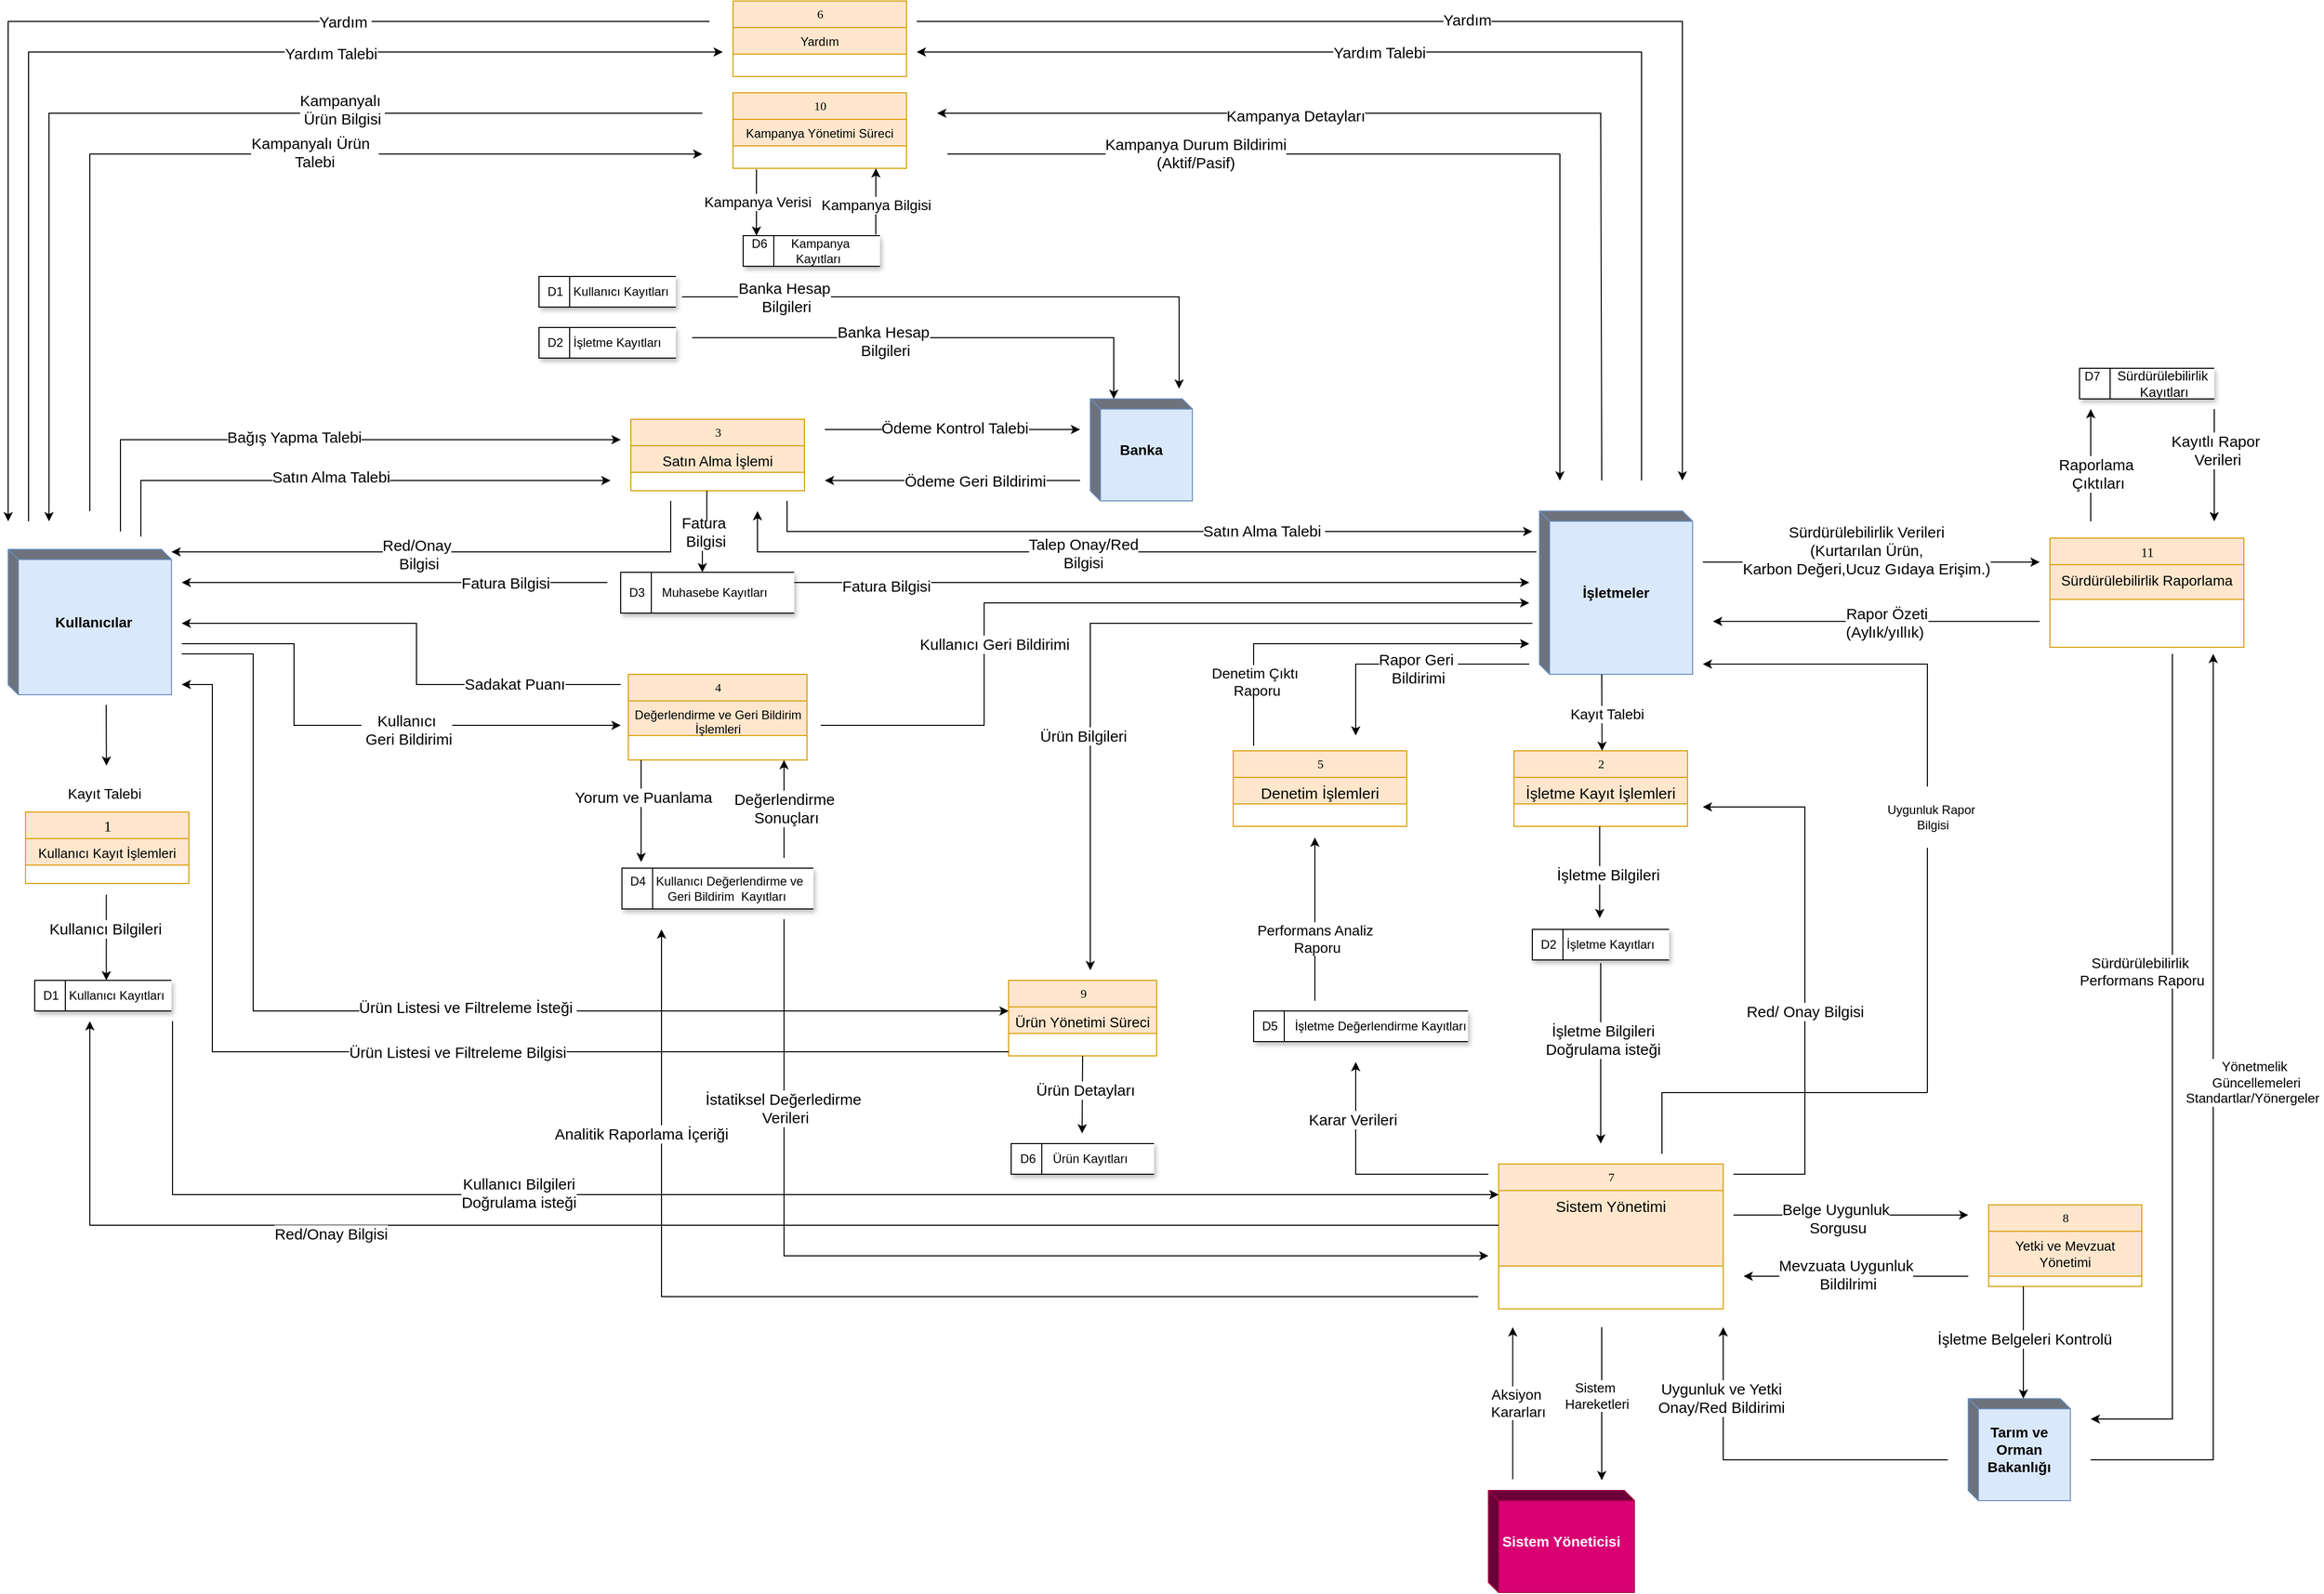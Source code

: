 <mxfile scale="1" border="0" version="27.0.5">
  <diagram name="Sayfa -1" id="Md0mAH14SZI5iytmHqLY">
    <mxGraphModel dx="2253" dy="1913" grid="1" gridSize="10" guides="1" tooltips="1" connect="1" arrows="1" fold="1" page="1" pageScale="1" pageWidth="827" pageHeight="1169" math="0" shadow="0">
      <root>
        <mxCell id="0" />
        <mxCell id="1" parent="0" />
        <mxCell id="B3cECBtez640l8cKyi---1" value="&lt;font style=&quot;font-size: 14px;&quot;&gt;&lt;b style=&quot;&quot;&gt;&amp;nbsp; Kullanıcılar&lt;/b&gt;&lt;/font&gt;" style="html=1;dashed=0;whiteSpace=wrap;shape=mxgraph.dfd.externalEntity;fillColor=#dae8fc;strokeColor=#6c8ebf;" parent="1" vertex="1">
          <mxGeometry x="-320" y="387.5" width="160" height="142.5" as="geometry" />
        </mxCell>
        <mxCell id="B3cECBtez640l8cKyi---2" value="&lt;font style=&quot;font-size: 14px;&quot;&gt;&lt;b&gt;Banka&lt;/b&gt;&lt;/font&gt;" style="html=1;dashed=0;whiteSpace=wrap;shape=mxgraph.dfd.externalEntity;fillColor=#dae8fc;strokeColor=#6c8ebf;" parent="1" vertex="1">
          <mxGeometry x="740" y="240" width="100" height="100" as="geometry" />
        </mxCell>
        <mxCell id="B3cECBtez640l8cKyi---3" value="&lt;font style=&quot;font-size: 14px;&quot;&gt;&lt;b&gt;İşletmeler&lt;/b&gt;&lt;/font&gt;" style="html=1;dashed=0;whiteSpace=wrap;shape=mxgraph.dfd.externalEntity;fillColor=#dae8fc;strokeColor=#6c8ebf;" parent="1" vertex="1">
          <mxGeometry x="1180" y="350" width="150" height="160" as="geometry" />
        </mxCell>
        <mxCell id="B3cECBtez640l8cKyi---4" value="&lt;font style=&quot;font-size: 14px;&quot;&gt;&lt;b&gt;Sistem Yöneticisi&lt;/b&gt;&lt;/font&gt;" style="html=1;dashed=0;whiteSpace=wrap;shape=mxgraph.dfd.externalEntity;fillColor=#d80073;strokeColor=#A50040;fontColor=#ffffff;" parent="1" vertex="1">
          <mxGeometry x="1130" y="1310" width="143" height="100" as="geometry" />
        </mxCell>
        <mxCell id="B3cECBtez640l8cKyi---5" value="&lt;b&gt;&lt;font style=&quot;font-size: 14px;&quot;&gt;Tarım ve Orman Bakanlığı&lt;/font&gt;&lt;/b&gt;" style="html=1;dashed=0;whiteSpace=wrap;shape=mxgraph.dfd.externalEntity;fillColor=#dae8fc;strokeColor=#6c8ebf;" parent="1" vertex="1">
          <mxGeometry x="1600" y="1220" width="100" height="100" as="geometry" />
        </mxCell>
        <mxCell id="B3cECBtez640l8cKyi---7" value="&lt;font style=&quot;vertical-align: inherit;&quot;&gt;&lt;font style=&quot;vertical-align: inherit; font-size: 15px;&quot;&gt;1&lt;/font&gt;&lt;/font&gt;" style="swimlane;html=1;fontStyle=0;childLayout=stackLayout;horizontal=1;startSize=26;fillColor=#ffe6cc;horizontalStack=0;resizeParent=1;resizeLast=0;collapsible=1;marginBottom=0;swimlaneFillColor=#ffffff;align=center;rounded=0;shadow=0;comic=0;labelBackgroundColor=none;strokeWidth=1;fontFamily=Verdana;fontSize=12;strokeColor=#d79b00;swimlaneLine=1;" parent="1" vertex="1">
          <mxGeometry x="-303" y="645" width="160" height="70" as="geometry" />
        </mxCell>
        <mxCell id="B3cECBtez640l8cKyi---8" value="&lt;font style=&quot;vertical-align: inherit;&quot;&gt;&lt;font style=&quot;vertical-align: inherit;&quot;&gt;&lt;font style=&quot;vertical-align: inherit;&quot;&gt;&lt;font style=&quot;vertical-align: inherit; font-size: 13px;&quot;&gt;Kullanıcı Kayıt İşlemleri&lt;/font&gt;&lt;/font&gt;&lt;/font&gt;&lt;/font&gt;" style="text;html=1;strokeColor=#d79b00;fillColor=#ffe6cc;spacingLeft=4;spacingRight=4;whiteSpace=wrap;overflow=hidden;rotatable=0;points=[[0,0.5],[1,0.5]];portConstraint=eastwest;align=center;rounded=0;" parent="B3cECBtez640l8cKyi---7" vertex="1">
          <mxGeometry y="26" width="160" height="26" as="geometry" />
        </mxCell>
        <mxCell id="qYrCiB5rq7Q-q8WUTiTg-1" value="" style="endArrow=classic;html=1;rounded=0;" parent="1" edge="1">
          <mxGeometry width="50" height="50" relative="1" as="geometry">
            <mxPoint x="-224" y="540" as="sourcePoint" />
            <mxPoint x="-223.71" y="599.5" as="targetPoint" />
          </mxGeometry>
        </mxCell>
        <mxCell id="qYrCiB5rq7Q-q8WUTiTg-2" value="&lt;font style=&quot;font-size: 14px;&quot;&gt;Kayıt Talebi&lt;/font&gt;" style="edgeLabel;html=1;align=center;verticalAlign=middle;resizable=0;points=[];" parent="qYrCiB5rq7Q-q8WUTiTg-1" vertex="1" connectable="0">
          <mxGeometry x="0.022" y="-2" relative="1" as="geometry">
            <mxPoint y="56" as="offset" />
          </mxGeometry>
        </mxCell>
        <mxCell id="qYrCiB5rq7Q-q8WUTiTg-5" value="&lt;font style=&quot;vertical-align: inherit;&quot;&gt;&lt;font style=&quot;vertical-align: inherit;&quot;&gt;&amp;nbsp;D1&amp;nbsp; &amp;nbsp;Kullanıcı Kayıtları&lt;/font&gt;&lt;/font&gt;" style="html=1;whiteSpace=wrap;shape=mxgraph.dfd.dataStoreID;align=left;spacingLeft=3;points=[[0,0],[0.5,0],[1,0],[0,0.5],[1,0.5],[0,1],[0.5,1],[1,1]];perimeterSpacing=3;shadow=1;" parent="1" vertex="1">
          <mxGeometry x="-294" y="810" width="134" height="30" as="geometry" />
        </mxCell>
        <mxCell id="qYrCiB5rq7Q-q8WUTiTg-6" value="" style="endArrow=classic;html=1;rounded=0;" parent="1" edge="1">
          <mxGeometry width="50" height="50" relative="1" as="geometry">
            <mxPoint x="-159" y="850" as="sourcePoint" />
            <mxPoint x="1140" y="1020" as="targetPoint" />
            <Array as="points">
              <mxPoint x="-159" y="1020" />
            </Array>
          </mxGeometry>
        </mxCell>
        <mxCell id="qYrCiB5rq7Q-q8WUTiTg-9" value="&lt;font style=&quot;font-size: 15px;&quot;&gt;Kullanıcı Bilgileri&lt;/font&gt;&lt;div&gt;&lt;font style=&quot;font-size: 15px;&quot;&gt;&lt;font style=&quot;&quot;&gt;Doğrulama isteğ&lt;/font&gt;i&lt;/font&gt;&lt;/div&gt;" style="edgeLabel;html=1;align=center;verticalAlign=middle;resizable=0;points=[];" parent="qYrCiB5rq7Q-q8WUTiTg-6" vertex="1" connectable="0">
          <mxGeometry x="-0.019" y="-1" relative="1" as="geometry">
            <mxPoint x="-212" y="-3" as="offset" />
          </mxGeometry>
        </mxCell>
        <mxCell id="qYrCiB5rq7Q-q8WUTiTg-7" value="7" style="swimlane;html=1;fontStyle=0;childLayout=stackLayout;horizontal=1;startSize=26;fillColor=#ffe6cc;horizontalStack=0;resizeParent=1;resizeLast=0;collapsible=1;marginBottom=0;swimlaneFillColor=#ffffff;align=center;rounded=0;shadow=0;comic=0;labelBackgroundColor=none;strokeWidth=1;fontFamily=Verdana;fontSize=12;strokeColor=#d79b00;swimlaneLine=1;" parent="1" vertex="1">
          <mxGeometry x="1140" y="990" width="220" height="142" as="geometry" />
        </mxCell>
        <mxCell id="qYrCiB5rq7Q-q8WUTiTg-8" value="&lt;font style=&quot;vertical-align: inherit;&quot;&gt;&lt;font style=&quot;vertical-align: inherit;&quot;&gt;&lt;font style=&quot;vertical-align: inherit;&quot;&gt;&lt;font style=&quot;vertical-align: inherit; font-size: 15px;&quot;&gt;Sistem Yönetimi&lt;/font&gt;&lt;/font&gt;&lt;/font&gt;&lt;/font&gt;" style="text;html=1;strokeColor=#d79b00;fillColor=#ffe6cc;spacingLeft=4;spacingRight=4;whiteSpace=wrap;overflow=hidden;rotatable=0;points=[[0,0.5],[1,0.5]];portConstraint=eastwest;align=center;rounded=0;" parent="qYrCiB5rq7Q-q8WUTiTg-7" vertex="1">
          <mxGeometry y="26" width="220" height="74" as="geometry" />
        </mxCell>
        <mxCell id="qYrCiB5rq7Q-q8WUTiTg-10" value="" style="endArrow=classic;html=1;rounded=0;" parent="1" edge="1">
          <mxGeometry width="50" height="50" relative="1" as="geometry">
            <mxPoint x="1140" y="1050" as="sourcePoint" />
            <mxPoint x="-240" y="850" as="targetPoint" />
            <Array as="points">
              <mxPoint x="-240" y="1050" />
            </Array>
          </mxGeometry>
        </mxCell>
        <mxCell id="qYrCiB5rq7Q-q8WUTiTg-11" value="&lt;font style=&quot;font-size: 15px;&quot;&gt;Red/Onay Bilgisi&lt;/font&gt;" style="edgeLabel;html=1;align=center;verticalAlign=middle;resizable=0;points=[];" parent="qYrCiB5rq7Q-q8WUTiTg-10" vertex="1" connectable="0">
          <mxGeometry x="0.259" y="3" relative="1" as="geometry">
            <mxPoint x="-150" y="5" as="offset" />
          </mxGeometry>
        </mxCell>
        <mxCell id="qYrCiB5rq7Q-q8WUTiTg-12" value="&lt;font style=&quot;vertical-align: inherit;&quot;&gt;&lt;font style=&quot;vertical-align: inherit;&quot;&gt;2&lt;/font&gt;&lt;/font&gt;" style="swimlane;html=1;fontStyle=0;childLayout=stackLayout;horizontal=1;startSize=26;fillColor=#ffe6cc;horizontalStack=0;resizeParent=1;resizeLast=0;collapsible=1;marginBottom=0;swimlaneFillColor=#ffffff;align=center;rounded=0;shadow=0;comic=0;labelBackgroundColor=none;strokeWidth=1;fontFamily=Verdana;fontSize=12;strokeColor=#d79b00;swimlaneLine=1;" parent="1" vertex="1">
          <mxGeometry x="1155" y="585" width="170" height="74" as="geometry" />
        </mxCell>
        <mxCell id="qYrCiB5rq7Q-q8WUTiTg-13" value="&lt;font style=&quot;vertical-align: inherit;&quot;&gt;&lt;font style=&quot;vertical-align: inherit;&quot;&gt;&lt;font style=&quot;vertical-align: inherit;&quot;&gt;&lt;font style=&quot;vertical-align: inherit; font-size: 15px;&quot;&gt;İşletme Kayıt İşlemleri&lt;/font&gt;&lt;/font&gt;&lt;/font&gt;&lt;/font&gt;" style="text;html=1;strokeColor=#d79b00;fillColor=#ffe6cc;spacingLeft=4;spacingRight=4;whiteSpace=wrap;overflow=hidden;rotatable=0;points=[[0,0.5],[1,0.5]];portConstraint=eastwest;align=center;rounded=0;" parent="qYrCiB5rq7Q-q8WUTiTg-12" vertex="1">
          <mxGeometry y="26" width="170" height="26" as="geometry" />
        </mxCell>
        <mxCell id="qYrCiB5rq7Q-q8WUTiTg-14" value="" style="endArrow=classic;html=1;rounded=0;" parent="1" edge="1">
          <mxGeometry width="50" height="50" relative="1" as="geometry">
            <mxPoint x="1241" y="510" as="sourcePoint" />
            <mxPoint x="1241.33" y="585" as="targetPoint" />
          </mxGeometry>
        </mxCell>
        <mxCell id="qYrCiB5rq7Q-q8WUTiTg-15" value="&lt;font style=&quot;font-size: 14px;&quot;&gt;Kayıt Talebi&lt;/font&gt;" style="edgeLabel;html=1;align=center;verticalAlign=middle;resizable=0;points=[];" parent="qYrCiB5rq7Q-q8WUTiTg-14" vertex="1" connectable="0">
          <mxGeometry x="0.022" y="-2" relative="1" as="geometry">
            <mxPoint x="7" as="offset" />
          </mxGeometry>
        </mxCell>
        <mxCell id="qYrCiB5rq7Q-q8WUTiTg-16" value="" style="endArrow=classic;html=1;rounded=0;" parent="1" edge="1">
          <mxGeometry width="50" height="50" relative="1" as="geometry">
            <mxPoint x="1239" y="659" as="sourcePoint" />
            <mxPoint x="1239" y="749" as="targetPoint" />
          </mxGeometry>
        </mxCell>
        <mxCell id="qYrCiB5rq7Q-q8WUTiTg-17" value="&lt;font style=&quot;font-size: 15px;&quot;&gt;İşletme Bilgileri&lt;/font&gt;" style="edgeLabel;html=1;align=center;verticalAlign=middle;resizable=0;points=[];" parent="qYrCiB5rq7Q-q8WUTiTg-16" vertex="1" connectable="0">
          <mxGeometry x="0.042" y="8" relative="1" as="geometry">
            <mxPoint as="offset" />
          </mxGeometry>
        </mxCell>
        <mxCell id="qYrCiB5rq7Q-q8WUTiTg-18" value="&lt;font style=&quot;vertical-align: inherit;&quot;&gt;&lt;font style=&quot;vertical-align: inherit;&quot;&gt;&amp;nbsp;D2&amp;nbsp; &amp;nbsp;İşletme Kayıtları&lt;/font&gt;&lt;/font&gt;" style="html=1;whiteSpace=wrap;shape=mxgraph.dfd.dataStoreID;align=left;spacingLeft=3;points=[[0,0],[0.5,0],[1,0],[0,0.5],[1,0.5],[0,1],[0.5,1],[1,1]];perimeterSpacing=3;shadow=1;" parent="1" vertex="1">
          <mxGeometry x="1173" y="760" width="134" height="30" as="geometry" />
        </mxCell>
        <mxCell id="qYrCiB5rq7Q-q8WUTiTg-19" value="" style="endArrow=classic;html=1;rounded=0;exitX=0.5;exitY=1;exitDx=0;exitDy=0;" parent="1" source="qYrCiB5rq7Q-q8WUTiTg-18" edge="1">
          <mxGeometry width="50" height="50" relative="1" as="geometry">
            <mxPoint x="1330" y="830" as="sourcePoint" />
            <mxPoint x="1240" y="970" as="targetPoint" />
          </mxGeometry>
        </mxCell>
        <mxCell id="qYrCiB5rq7Q-q8WUTiTg-20" value="&lt;font style=&quot;font-size: 15px;&quot;&gt;İşletme Bilgileri&lt;/font&gt;&lt;div&gt;&lt;font style=&quot;font-size: 15px;&quot;&gt;Doğrulama isteği&lt;/font&gt;&lt;/div&gt;" style="edgeLabel;html=1;align=center;verticalAlign=middle;resizable=0;points=[];" parent="qYrCiB5rq7Q-q8WUTiTg-19" vertex="1" connectable="0">
          <mxGeometry x="-0.16" y="2" relative="1" as="geometry">
            <mxPoint as="offset" />
          </mxGeometry>
        </mxCell>
        <mxCell id="qYrCiB5rq7Q-q8WUTiTg-21" value="" style="endArrow=classic;html=1;rounded=0;" parent="1" edge="1">
          <mxGeometry width="50" height="50" relative="1" as="geometry">
            <mxPoint x="1370" y="1000" as="sourcePoint" />
            <mxPoint x="1340" y="640" as="targetPoint" />
            <Array as="points">
              <mxPoint x="1440" y="1000" />
              <mxPoint x="1440" y="640" />
            </Array>
          </mxGeometry>
        </mxCell>
        <mxCell id="qYrCiB5rq7Q-q8WUTiTg-22" value="&lt;font style=&quot;font-size: 15px;&quot;&gt;Red/ Onay Bilgisi&lt;/font&gt;" style="edgeLabel;html=1;align=center;verticalAlign=middle;resizable=0;points=[];" parent="qYrCiB5rq7Q-q8WUTiTg-21" vertex="1" connectable="0">
          <mxGeometry x="0.473" relative="1" as="geometry">
            <mxPoint y="160" as="offset" />
          </mxGeometry>
        </mxCell>
        <mxCell id="qYrCiB5rq7Q-q8WUTiTg-24" value="8" style="swimlane;html=1;fontStyle=0;childLayout=stackLayout;horizontal=1;startSize=26;fillColor=#ffe6cc;horizontalStack=0;resizeParent=1;resizeLast=0;collapsible=1;marginBottom=0;swimlaneFillColor=#ffffff;align=center;rounded=0;shadow=0;comic=0;labelBackgroundColor=none;strokeWidth=1;fontFamily=Verdana;fontSize=12;strokeColor=#d79b00;swimlaneLine=1;" parent="1" vertex="1">
          <mxGeometry x="1620" y="1030" width="150" height="80" as="geometry" />
        </mxCell>
        <mxCell id="qYrCiB5rq7Q-q8WUTiTg-25" value="&lt;font style=&quot;vertical-align: inherit;&quot;&gt;&lt;font style=&quot;vertical-align: inherit;&quot;&gt;&lt;font style=&quot;vertical-align: inherit;&quot;&gt;&lt;font style=&quot;vertical-align: inherit; font-size: 13px;&quot;&gt;Yetki ve Mevzuat Yönetimi&lt;/font&gt;&lt;/font&gt;&lt;/font&gt;&lt;/font&gt;" style="text;html=1;strokeColor=#d79b00;fillColor=#ffe6cc;spacingLeft=4;spacingRight=4;whiteSpace=wrap;overflow=hidden;rotatable=0;points=[[0,0.5],[1,0.5]];portConstraint=eastwest;align=center;rounded=0;" parent="qYrCiB5rq7Q-q8WUTiTg-24" vertex="1">
          <mxGeometry y="26" width="150" height="44" as="geometry" />
        </mxCell>
        <mxCell id="qYrCiB5rq7Q-q8WUTiTg-26" value="" style="endArrow=classic;html=1;rounded=0;" parent="1" edge="1">
          <mxGeometry width="50" height="50" relative="1" as="geometry">
            <mxPoint x="1370" y="1040" as="sourcePoint" />
            <mxPoint x="1600" y="1040" as="targetPoint" />
          </mxGeometry>
        </mxCell>
        <mxCell id="qYrCiB5rq7Q-q8WUTiTg-27" value="&lt;font style=&quot;font-size: 15px;&quot;&gt;Belge Uygunluk&lt;/font&gt;&lt;div&gt;&lt;font style=&quot;font-size: 15px;&quot;&gt;&amp;nbsp;Sorgusu&lt;/font&gt;&lt;/div&gt;" style="edgeLabel;html=1;align=center;verticalAlign=middle;resizable=0;points=[];" parent="qYrCiB5rq7Q-q8WUTiTg-26" vertex="1" connectable="0">
          <mxGeometry x="-0.136" y="-3" relative="1" as="geometry">
            <mxPoint as="offset" />
          </mxGeometry>
        </mxCell>
        <mxCell id="qYrCiB5rq7Q-q8WUTiTg-28" value="" style="endArrow=classic;html=1;rounded=0;" parent="1" edge="1">
          <mxGeometry width="50" height="50" relative="1" as="geometry">
            <mxPoint x="1600" y="1100" as="sourcePoint" />
            <mxPoint x="1380" y="1100" as="targetPoint" />
          </mxGeometry>
        </mxCell>
        <mxCell id="qYrCiB5rq7Q-q8WUTiTg-32" value="&lt;font style=&quot;font-size: 15px;&quot;&gt;Mevzuata Uygunluk&lt;/font&gt;&lt;div&gt;&lt;font style=&quot;font-size: 15px;&quot;&gt;&amp;nbsp;Bildilrimi&lt;/font&gt;&lt;/div&gt;" style="edgeLabel;html=1;align=center;verticalAlign=middle;resizable=0;points=[];" parent="qYrCiB5rq7Q-q8WUTiTg-28" vertex="1" connectable="0">
          <mxGeometry x="0.092" y="-2" relative="1" as="geometry">
            <mxPoint as="offset" />
          </mxGeometry>
        </mxCell>
        <mxCell id="qYrCiB5rq7Q-q8WUTiTg-33" value="" style="endArrow=classic;html=1;rounded=0;" parent="1" edge="1">
          <mxGeometry width="50" height="50" relative="1" as="geometry">
            <mxPoint x="1654" y="1110" as="sourcePoint" />
            <mxPoint x="1654" y="1220" as="targetPoint" />
          </mxGeometry>
        </mxCell>
        <mxCell id="qYrCiB5rq7Q-q8WUTiTg-34" value="&lt;font style=&quot;font-size: 15px;&quot;&gt;İşletme Belgeleri Kontrolü&lt;/font&gt;" style="edgeLabel;html=1;align=center;verticalAlign=middle;resizable=0;points=[];" parent="qYrCiB5rq7Q-q8WUTiTg-33" vertex="1" connectable="0">
          <mxGeometry x="-0.073" y="1" relative="1" as="geometry">
            <mxPoint as="offset" />
          </mxGeometry>
        </mxCell>
        <mxCell id="qYrCiB5rq7Q-q8WUTiTg-35" value="" style="endArrow=classic;html=1;rounded=0;" parent="1" edge="1">
          <mxGeometry width="50" height="50" relative="1" as="geometry">
            <mxPoint x="1580" y="1280" as="sourcePoint" />
            <mxPoint x="1360" y="1150" as="targetPoint" />
            <Array as="points">
              <mxPoint x="1360" y="1280" />
              <mxPoint x="1360" y="1210" />
            </Array>
          </mxGeometry>
        </mxCell>
        <mxCell id="qYrCiB5rq7Q-q8WUTiTg-36" value="&lt;font style=&quot;font-size: 15px;&quot;&gt;Uygunluk ve Yetki&amp;nbsp;&lt;/font&gt;&lt;div&gt;&lt;font style=&quot;font-size: 15px;&quot;&gt;Onay/Red Bildirimi&amp;nbsp;&lt;/font&gt;&lt;/div&gt;" style="edgeLabel;html=1;align=center;verticalAlign=middle;resizable=0;points=[];" parent="qYrCiB5rq7Q-q8WUTiTg-35" vertex="1" connectable="0">
          <mxGeometry x="0.434" y="1" relative="1" as="geometry">
            <mxPoint x="1" y="-30" as="offset" />
          </mxGeometry>
        </mxCell>
        <mxCell id="qYrCiB5rq7Q-q8WUTiTg-37" value="&lt;font style=&quot;vertical-align: inherit;&quot;&gt;&lt;font style=&quot;vertical-align: inherit;&quot;&gt;3&lt;/font&gt;&lt;/font&gt;" style="swimlane;html=1;fontStyle=0;childLayout=stackLayout;horizontal=1;startSize=26;fillColor=#ffe6cc;horizontalStack=0;resizeParent=1;resizeLast=0;collapsible=1;marginBottom=0;swimlaneFillColor=#ffffff;align=center;rounded=0;shadow=0;comic=0;labelBackgroundColor=none;strokeWidth=1;fontFamily=Verdana;fontSize=12;strokeColor=#d79b00;swimlaneLine=1;" parent="1" vertex="1">
          <mxGeometry x="290" y="260" width="170" height="70" as="geometry" />
        </mxCell>
        <mxCell id="qYrCiB5rq7Q-q8WUTiTg-38" value="&lt;font style=&quot;vertical-align: inherit;&quot;&gt;&lt;font style=&quot;vertical-align: inherit;&quot;&gt;&lt;font style=&quot;vertical-align: inherit;&quot;&gt;&lt;font style=&quot;vertical-align: inherit; font-size: 14px;&quot;&gt;Satın Alma İşlemi&lt;/font&gt;&lt;/font&gt;&lt;/font&gt;&lt;/font&gt;" style="text;html=1;strokeColor=#d79b00;fillColor=#ffe6cc;spacingLeft=4;spacingRight=4;whiteSpace=wrap;overflow=hidden;rotatable=0;points=[[0,0.5],[1,0.5]];portConstraint=eastwest;align=center;rounded=0;" parent="qYrCiB5rq7Q-q8WUTiTg-37" vertex="1">
          <mxGeometry y="26" width="170" height="26" as="geometry" />
        </mxCell>
        <mxCell id="qYrCiB5rq7Q-q8WUTiTg-39" value="&lt;font style=&quot;vertical-align: inherit;&quot;&gt;&lt;font style=&quot;vertical-align: inherit;&quot;&gt;&amp;nbsp;D1&amp;nbsp; &amp;nbsp;Kullanıcı Kayıtları&lt;/font&gt;&lt;/font&gt;" style="html=1;whiteSpace=wrap;shape=mxgraph.dfd.dataStoreID;align=left;spacingLeft=3;points=[[0,0],[0.5,0],[1,0],[0,0.5],[1,0.5],[0,1],[0.5,1],[1,1]];perimeterSpacing=3;shadow=1;" parent="1" vertex="1">
          <mxGeometry x="200" y="120" width="134" height="30" as="geometry" />
        </mxCell>
        <mxCell id="qYrCiB5rq7Q-q8WUTiTg-40" value="&lt;font style=&quot;vertical-align: inherit;&quot;&gt;&lt;font style=&quot;vertical-align: inherit;&quot;&gt;&amp;nbsp;D2&amp;nbsp; &amp;nbsp;İşletme Kayıtları&lt;/font&gt;&lt;/font&gt;" style="html=1;whiteSpace=wrap;shape=mxgraph.dfd.dataStoreID;align=left;spacingLeft=3;points=[[0,0],[0.5,0],[1,0],[0,0.5],[1,0.5],[0,1],[0.5,1],[1,1]];perimeterSpacing=3;shadow=1;" parent="1" vertex="1">
          <mxGeometry x="200" y="170" width="134" height="30" as="geometry" />
        </mxCell>
        <mxCell id="qYrCiB5rq7Q-q8WUTiTg-41" value="" style="endArrow=classic;html=1;rounded=0;" parent="1" edge="1">
          <mxGeometry width="50" height="50" relative="1" as="geometry">
            <mxPoint x="340" y="140" as="sourcePoint" />
            <mxPoint x="827" y="230" as="targetPoint" />
            <Array as="points">
              <mxPoint x="827" y="140" />
            </Array>
          </mxGeometry>
        </mxCell>
        <mxCell id="qYrCiB5rq7Q-q8WUTiTg-45" value="&lt;font style=&quot;font-size: 15px;&quot;&gt;Banka Hesap&lt;/font&gt;&lt;div&gt;&lt;font style=&quot;font-size: 15px;&quot;&gt;&amp;nbsp;Bilgileri&lt;/font&gt;&lt;/div&gt;" style="edgeLabel;html=1;align=center;verticalAlign=middle;resizable=0;points=[];" parent="qYrCiB5rq7Q-q8WUTiTg-41" vertex="1" connectable="0">
          <mxGeometry x="-0.437" y="-4" relative="1" as="geometry">
            <mxPoint x="-63" y="-4" as="offset" />
          </mxGeometry>
        </mxCell>
        <mxCell id="qYrCiB5rq7Q-q8WUTiTg-42" value="" style="endArrow=classic;html=1;rounded=0;" parent="1" edge="1">
          <mxGeometry width="50" height="50" relative="1" as="geometry">
            <mxPoint x="350" y="180" as="sourcePoint" />
            <mxPoint x="763" y="240" as="targetPoint" />
            <Array as="points">
              <mxPoint x="763" y="180" />
            </Array>
          </mxGeometry>
        </mxCell>
        <mxCell id="qYrCiB5rq7Q-q8WUTiTg-46" value="&lt;font style=&quot;font-size: 15px;&quot;&gt;Banka Hesap&lt;/font&gt;&lt;div&gt;&lt;font style=&quot;font-size: 15px;&quot;&gt;&amp;nbsp;Bilgileri&lt;/font&gt;&lt;/div&gt;" style="edgeLabel;html=1;align=center;verticalAlign=middle;resizable=0;points=[];" parent="qYrCiB5rq7Q-q8WUTiTg-42" vertex="1" connectable="0">
          <mxGeometry x="-0.21" y="-3" relative="1" as="geometry">
            <mxPoint as="offset" />
          </mxGeometry>
        </mxCell>
        <mxCell id="qYrCiB5rq7Q-q8WUTiTg-47" value="" style="endArrow=classic;html=1;rounded=0;" parent="1" edge="1">
          <mxGeometry width="50" height="50" relative="1" as="geometry">
            <mxPoint x="730" y="320" as="sourcePoint" />
            <mxPoint x="480" y="320" as="targetPoint" />
          </mxGeometry>
        </mxCell>
        <mxCell id="qYrCiB5rq7Q-q8WUTiTg-50" value="&lt;font style=&quot;font-size: 15px;&quot;&gt;Ödeme Geri Bildirimi&lt;/font&gt;" style="edgeLabel;html=1;align=center;verticalAlign=middle;resizable=0;points=[];" parent="qYrCiB5rq7Q-q8WUTiTg-47" vertex="1" connectable="0">
          <mxGeometry x="-0.175" relative="1" as="geometry">
            <mxPoint as="offset" />
          </mxGeometry>
        </mxCell>
        <mxCell id="qYrCiB5rq7Q-q8WUTiTg-48" value="" style="endArrow=classic;html=1;rounded=0;" parent="1" edge="1">
          <mxGeometry width="50" height="50" relative="1" as="geometry">
            <mxPoint x="480" y="270" as="sourcePoint" />
            <mxPoint x="730" y="270" as="targetPoint" />
          </mxGeometry>
        </mxCell>
        <mxCell id="qYrCiB5rq7Q-q8WUTiTg-49" value="&lt;font style=&quot;font-size: 15px;&quot;&gt;Ödeme Kontrol Talebi&lt;/font&gt;" style="edgeLabel;html=1;align=center;verticalAlign=middle;resizable=0;points=[];" parent="qYrCiB5rq7Q-q8WUTiTg-48" vertex="1" connectable="0">
          <mxGeometry x="0.011" y="2" relative="1" as="geometry">
            <mxPoint as="offset" />
          </mxGeometry>
        </mxCell>
        <mxCell id="qYrCiB5rq7Q-q8WUTiTg-51" value="" style="endArrow=classic;html=1;rounded=0;" parent="1" edge="1">
          <mxGeometry width="50" height="50" relative="1" as="geometry">
            <mxPoint x="-210" y="370" as="sourcePoint" />
            <mxPoint x="280" y="280" as="targetPoint" />
            <Array as="points">
              <mxPoint x="-210" y="280" />
            </Array>
          </mxGeometry>
        </mxCell>
        <mxCell id="qYrCiB5rq7Q-q8WUTiTg-53" value="&lt;font style=&quot;font-size: 15px;&quot;&gt;Bağış Yapma Talebi&lt;/font&gt;" style="edgeLabel;html=1;align=center;verticalAlign=middle;resizable=0;points=[];" parent="qYrCiB5rq7Q-q8WUTiTg-51" vertex="1" connectable="0">
          <mxGeometry x="-0.248" y="3" relative="1" as="geometry">
            <mxPoint x="42" as="offset" />
          </mxGeometry>
        </mxCell>
        <mxCell id="qYrCiB5rq7Q-q8WUTiTg-52" value="" style="endArrow=classic;html=1;rounded=0;" parent="1" edge="1">
          <mxGeometry width="50" height="50" relative="1" as="geometry">
            <mxPoint x="-190" y="375" as="sourcePoint" />
            <mxPoint x="270" y="320" as="targetPoint" />
            <Array as="points">
              <mxPoint x="-190" y="320" />
            </Array>
          </mxGeometry>
        </mxCell>
        <mxCell id="qYrCiB5rq7Q-q8WUTiTg-54" value="&lt;font style=&quot;font-size: 15px;&quot;&gt;Satın Alma Talebi&lt;/font&gt;" style="edgeLabel;html=1;align=center;verticalAlign=middle;resizable=0;points=[];" parent="qYrCiB5rq7Q-q8WUTiTg-52" vertex="1" connectable="0">
          <mxGeometry x="-0.065" y="4" relative="1" as="geometry">
            <mxPoint as="offset" />
          </mxGeometry>
        </mxCell>
        <mxCell id="qYrCiB5rq7Q-q8WUTiTg-56" value="" style="endArrow=classic;html=1;rounded=0;" parent="1" edge="1">
          <mxGeometry width="50" height="50" relative="1" as="geometry">
            <mxPoint x="443" y="340" as="sourcePoint" />
            <mxPoint x="1173" y="370" as="targetPoint" />
            <Array as="points">
              <mxPoint x="443" y="370" />
            </Array>
          </mxGeometry>
        </mxCell>
        <mxCell id="qYrCiB5rq7Q-q8WUTiTg-57" value="&lt;font style=&quot;font-size: 15px;&quot;&gt;Satın Alma Talebi&amp;nbsp;&lt;/font&gt;" style="edgeLabel;html=1;align=center;verticalAlign=middle;resizable=0;points=[];" parent="qYrCiB5rq7Q-q8WUTiTg-56" vertex="1" connectable="0">
          <mxGeometry x="0.307" y="1" relative="1" as="geometry">
            <mxPoint as="offset" />
          </mxGeometry>
        </mxCell>
        <mxCell id="qYrCiB5rq7Q-q8WUTiTg-58" value="" style="endArrow=classic;html=1;rounded=0;" parent="1" edge="1">
          <mxGeometry width="50" height="50" relative="1" as="geometry">
            <mxPoint x="1177" y="390" as="sourcePoint" />
            <mxPoint x="414" y="350" as="targetPoint" />
            <Array as="points">
              <mxPoint x="414" y="390" />
            </Array>
          </mxGeometry>
        </mxCell>
        <mxCell id="qYrCiB5rq7Q-q8WUTiTg-59" value="&lt;font style=&quot;font-size: 15px;&quot;&gt;Talep Onay/Red&lt;/font&gt;&lt;div&gt;&lt;font style=&quot;font-size: 15px;&quot;&gt;Bilgisi&lt;/font&gt;&lt;/div&gt;" style="edgeLabel;html=1;align=center;verticalAlign=middle;resizable=0;points=[];" parent="qYrCiB5rq7Q-q8WUTiTg-58" vertex="1" connectable="0">
          <mxGeometry x="0.106" y="1" relative="1" as="geometry">
            <mxPoint as="offset" />
          </mxGeometry>
        </mxCell>
        <mxCell id="qYrCiB5rq7Q-q8WUTiTg-60" value="" style="endArrow=classic;html=1;rounded=0;" parent="1" edge="1">
          <mxGeometry width="50" height="50" relative="1" as="geometry">
            <mxPoint x="360" y="370" as="sourcePoint" />
            <mxPoint x="360" y="410" as="targetPoint" />
          </mxGeometry>
        </mxCell>
        <mxCell id="qYrCiB5rq7Q-q8WUTiTg-61" value="&lt;font style=&quot;vertical-align: inherit;&quot;&gt;&lt;font style=&quot;vertical-align: inherit;&quot;&gt;&amp;nbsp;D3&amp;nbsp; &amp;nbsp; &amp;nbsp;Muhasebe Kayıtları&lt;/font&gt;&lt;/font&gt;" style="html=1;whiteSpace=wrap;shape=mxgraph.dfd.dataStoreID;align=left;spacingLeft=3;points=[[0,0],[0.5,0],[1,0],[0,0.5],[1,0.5],[0,1],[0.5,1],[1,1]];perimeterSpacing=3;shadow=1;" parent="1" vertex="1">
          <mxGeometry x="280" y="410" width="170" height="40" as="geometry" />
        </mxCell>
        <mxCell id="qYrCiB5rq7Q-q8WUTiTg-3" value="" style="endArrow=classic;html=1;rounded=0;" parent="1" edge="1">
          <mxGeometry width="50" height="50" relative="1" as="geometry">
            <mxPoint x="-223.83" y="726" as="sourcePoint" />
            <mxPoint x="-223.83" y="810" as="targetPoint" />
          </mxGeometry>
        </mxCell>
        <mxCell id="qYrCiB5rq7Q-q8WUTiTg-4" value="&lt;font style=&quot;font-size: 15px;&quot;&gt;Kullanıcı Bilgileri&lt;/font&gt;" style="edgeLabel;html=1;align=center;verticalAlign=middle;resizable=0;points=[];" parent="qYrCiB5rq7Q-q8WUTiTg-3" vertex="1" connectable="0">
          <mxGeometry x="-0.222" y="-1" relative="1" as="geometry">
            <mxPoint as="offset" />
          </mxGeometry>
        </mxCell>
        <mxCell id="qYrCiB5rq7Q-q8WUTiTg-62" value="" style="endArrow=classic;html=1;rounded=0;" parent="1" edge="1">
          <mxGeometry width="50" height="50" relative="1" as="geometry">
            <mxPoint x="267" y="420" as="sourcePoint" />
            <mxPoint x="-150" y="420" as="targetPoint" />
          </mxGeometry>
        </mxCell>
        <mxCell id="qYrCiB5rq7Q-q8WUTiTg-65" value="&lt;font style=&quot;font-size: 15px;&quot;&gt;Fatura Bilgisi&lt;/font&gt;" style="edgeLabel;html=1;align=center;verticalAlign=middle;resizable=0;points=[];" parent="qYrCiB5rq7Q-q8WUTiTg-62" vertex="1" connectable="0">
          <mxGeometry x="-0.518" relative="1" as="geometry">
            <mxPoint as="offset" />
          </mxGeometry>
        </mxCell>
        <mxCell id="qYrCiB5rq7Q-q8WUTiTg-63" value="" style="endArrow=classic;html=1;rounded=0;" parent="1" edge="1">
          <mxGeometry width="50" height="50" relative="1" as="geometry">
            <mxPoint x="329" y="340" as="sourcePoint" />
            <mxPoint x="-160" y="390" as="targetPoint" />
            <Array as="points">
              <mxPoint x="329" y="390" />
            </Array>
          </mxGeometry>
        </mxCell>
        <mxCell id="qYrCiB5rq7Q-q8WUTiTg-64" value="&lt;font style=&quot;font-size: 15px;&quot;&gt;Red/Onay&lt;/font&gt;&lt;div&gt;&lt;font style=&quot;font-size: 15px;&quot;&gt;&amp;nbsp;Bilgisi&lt;/font&gt;&lt;/div&gt;" style="edgeLabel;html=1;align=center;verticalAlign=middle;resizable=0;points=[];" parent="qYrCiB5rq7Q-q8WUTiTg-63" vertex="1" connectable="0">
          <mxGeometry x="0.11" y="2" relative="1" as="geometry">
            <mxPoint as="offset" />
          </mxGeometry>
        </mxCell>
        <mxCell id="qYrCiB5rq7Q-q8WUTiTg-66" value="" style="endArrow=classic;html=1;rounded=0;" parent="1" edge="1">
          <mxGeometry width="50" height="50" relative="1" as="geometry">
            <mxPoint x="450" y="420" as="sourcePoint" />
            <mxPoint x="1170" y="420" as="targetPoint" />
          </mxGeometry>
        </mxCell>
        <mxCell id="qYrCiB5rq7Q-q8WUTiTg-67" value="&lt;font style=&quot;font-size: 15px;&quot;&gt;Fatura Bilgisi&lt;/font&gt;" style="edgeLabel;html=1;align=center;verticalAlign=middle;resizable=0;points=[];" parent="qYrCiB5rq7Q-q8WUTiTg-66" vertex="1" connectable="0">
          <mxGeometry x="-0.752" y="-3" relative="1" as="geometry">
            <mxPoint as="offset" />
          </mxGeometry>
        </mxCell>
        <mxCell id="IH-Keh8fotX_cA-fRMJS-5" value="&lt;font style=&quot;font-size: 15px;&quot;&gt;Fatura&lt;/font&gt;&lt;div&gt;&lt;font style=&quot;font-size: 15px;&quot;&gt;&amp;nbsp;Bilgisi&lt;/font&gt;&lt;/div&gt;" style="edgeLabel;html=1;align=center;verticalAlign=middle;resizable=0;points=[];" vertex="1" connectable="0" parent="qYrCiB5rq7Q-q8WUTiTg-66">
          <mxGeometry x="-0.752" y="-3" relative="1" as="geometry">
            <mxPoint x="-179" y="-53" as="offset" />
          </mxGeometry>
        </mxCell>
        <mxCell id="qYrCiB5rq7Q-q8WUTiTg-68" value="4" style="swimlane;html=1;fontStyle=0;childLayout=stackLayout;horizontal=1;startSize=26;fillColor=#ffe6cc;horizontalStack=0;resizeParent=1;resizeLast=0;collapsible=1;marginBottom=0;swimlaneFillColor=#ffffff;align=center;rounded=0;shadow=0;comic=0;labelBackgroundColor=none;strokeWidth=1;fontFamily=Verdana;fontSize=12;strokeColor=#d79b00;swimlaneLine=1;" parent="1" vertex="1">
          <mxGeometry x="287.5" y="510" width="175" height="84" as="geometry" />
        </mxCell>
        <mxCell id="qYrCiB5rq7Q-q8WUTiTg-69" value="&lt;font style=&quot;vertical-align: inherit;&quot;&gt;&lt;font style=&quot;vertical-align: inherit;&quot;&gt;&lt;font style=&quot;vertical-align: inherit;&quot;&gt;&lt;font style=&quot;vertical-align: inherit;&quot;&gt;Değerlendirme ve Geri Bildirim İşlemleri&lt;/font&gt;&lt;/font&gt;&lt;/font&gt;&lt;/font&gt;" style="text;html=1;strokeColor=#d79b00;fillColor=#ffe6cc;spacingLeft=4;spacingRight=4;whiteSpace=wrap;overflow=hidden;rotatable=0;points=[[0,0.5],[1,0.5]];portConstraint=eastwest;align=center;rounded=0;" parent="qYrCiB5rq7Q-q8WUTiTg-68" vertex="1">
          <mxGeometry y="26" width="175" height="34" as="geometry" />
        </mxCell>
        <mxCell id="qYrCiB5rq7Q-q8WUTiTg-70" value="6" style="swimlane;html=1;fontStyle=0;childLayout=stackLayout;horizontal=1;startSize=26;fillColor=#ffe6cc;horizontalStack=0;resizeParent=1;resizeLast=0;collapsible=1;marginBottom=0;swimlaneFillColor=#ffffff;align=center;rounded=0;shadow=0;comic=0;labelBackgroundColor=none;strokeWidth=1;fontFamily=Verdana;fontSize=12;strokeColor=#d79b00;swimlaneLine=1;" parent="1" vertex="1">
          <mxGeometry x="390" y="-150" width="170" height="74" as="geometry" />
        </mxCell>
        <mxCell id="qYrCiB5rq7Q-q8WUTiTg-71" value="&lt;font style=&quot;vertical-align: inherit;&quot;&gt;&lt;font style=&quot;vertical-align: inherit;&quot;&gt;&lt;font style=&quot;vertical-align: inherit;&quot;&gt;&lt;font style=&quot;vertical-align: inherit;&quot;&gt;Yardım&lt;/font&gt;&lt;/font&gt;&lt;/font&gt;&lt;/font&gt;" style="text;html=1;strokeColor=#d79b00;fillColor=#ffe6cc;spacingLeft=4;spacingRight=4;whiteSpace=wrap;overflow=hidden;rotatable=0;points=[[0,0.5],[1,0.5]];portConstraint=eastwest;align=center;rounded=0;" parent="qYrCiB5rq7Q-q8WUTiTg-70" vertex="1">
          <mxGeometry y="26" width="170" height="26" as="geometry" />
        </mxCell>
        <mxCell id="qYrCiB5rq7Q-q8WUTiTg-72" value="" style="endArrow=classic;html=1;rounded=0;" parent="1" edge="1">
          <mxGeometry width="50" height="50" relative="1" as="geometry">
            <mxPoint x="-300" y="360" as="sourcePoint" />
            <mxPoint x="380" y="-100" as="targetPoint" />
            <Array as="points">
              <mxPoint x="-300" y="-100" />
            </Array>
          </mxGeometry>
        </mxCell>
        <mxCell id="qYrCiB5rq7Q-q8WUTiTg-78" value="&lt;font style=&quot;font-size: 15px;&quot;&gt;Yardım Talebi&lt;/font&gt;" style="edgeLabel;html=1;align=center;verticalAlign=middle;resizable=0;points=[];" parent="qYrCiB5rq7Q-q8WUTiTg-72" vertex="1" connectable="0">
          <mxGeometry x="0.326" y="-1" relative="1" as="geometry">
            <mxPoint as="offset" />
          </mxGeometry>
        </mxCell>
        <mxCell id="qYrCiB5rq7Q-q8WUTiTg-74" value="" style="endArrow=classic;html=1;rounded=0;" parent="1" edge="1">
          <mxGeometry width="50" height="50" relative="1" as="geometry">
            <mxPoint x="1280" y="320" as="sourcePoint" />
            <mxPoint x="570" y="-100" as="targetPoint" />
            <Array as="points">
              <mxPoint x="1280" y="-100" />
            </Array>
          </mxGeometry>
        </mxCell>
        <mxCell id="qYrCiB5rq7Q-q8WUTiTg-80" value="&lt;font style=&quot;font-size: 15px;&quot;&gt;Yardım Talebi&lt;/font&gt;" style="edgeLabel;html=1;align=center;verticalAlign=middle;resizable=0;points=[];" parent="qYrCiB5rq7Q-q8WUTiTg-74" vertex="1" connectable="0">
          <mxGeometry x="0.198" relative="1" as="geometry">
            <mxPoint as="offset" />
          </mxGeometry>
        </mxCell>
        <mxCell id="qYrCiB5rq7Q-q8WUTiTg-75" value="" style="endArrow=classic;html=1;rounded=0;" parent="1" edge="1">
          <mxGeometry width="50" height="50" relative="1" as="geometry">
            <mxPoint x="570" y="-130" as="sourcePoint" />
            <mxPoint x="1320" y="320" as="targetPoint" />
            <Array as="points">
              <mxPoint x="1320" y="-130" />
            </Array>
          </mxGeometry>
        </mxCell>
        <mxCell id="qYrCiB5rq7Q-q8WUTiTg-81" value="&lt;font style=&quot;font-size: 15px;&quot;&gt;Yardım&lt;/font&gt;" style="edgeLabel;html=1;align=center;verticalAlign=middle;resizable=0;points=[];" parent="qYrCiB5rq7Q-q8WUTiTg-75" vertex="1" connectable="0">
          <mxGeometry x="-0.102" y="2" relative="1" as="geometry">
            <mxPoint as="offset" />
          </mxGeometry>
        </mxCell>
        <mxCell id="qYrCiB5rq7Q-q8WUTiTg-76" value="" style="endArrow=classic;html=1;rounded=0;" parent="1" edge="1">
          <mxGeometry width="50" height="50" relative="1" as="geometry">
            <mxPoint x="367" y="-130" as="sourcePoint" />
            <mxPoint x="-320" y="360" as="targetPoint" />
            <Array as="points">
              <mxPoint x="-320" y="-130" />
            </Array>
          </mxGeometry>
        </mxCell>
        <mxCell id="qYrCiB5rq7Q-q8WUTiTg-79" value="&lt;font style=&quot;font-size: 15px;&quot;&gt;Yardım&amp;nbsp;&lt;/font&gt;" style="edgeLabel;html=1;align=center;verticalAlign=middle;resizable=0;points=[];" parent="qYrCiB5rq7Q-q8WUTiTg-76" vertex="1" connectable="0">
          <mxGeometry x="0.485" y="-2" relative="1" as="geometry">
            <mxPoint x="332" y="-187" as="offset" />
          </mxGeometry>
        </mxCell>
        <mxCell id="qYrCiB5rq7Q-q8WUTiTg-84" value="" style="endArrow=classic;html=1;rounded=0;" parent="1" edge="1">
          <mxGeometry width="50" height="50" relative="1" as="geometry">
            <mxPoint x="-150" y="480" as="sourcePoint" />
            <mxPoint x="280" y="560" as="targetPoint" />
            <Array as="points">
              <mxPoint x="-40" y="480" />
              <mxPoint x="-40" y="560" />
              <mxPoint x="120" y="560" />
            </Array>
          </mxGeometry>
        </mxCell>
        <mxCell id="qYrCiB5rq7Q-q8WUTiTg-85" value="&lt;font style=&quot;font-size: 15px;&quot;&gt;Kullanıcı&lt;/font&gt;&lt;div&gt;&lt;font style=&quot;font-size: 15px;&quot;&gt;&amp;nbsp;Geri Bildirimi&lt;/font&gt;&lt;/div&gt;" style="edgeLabel;html=1;align=center;verticalAlign=middle;resizable=0;points=[];" parent="qYrCiB5rq7Q-q8WUTiTg-84" vertex="1" connectable="0">
          <mxGeometry x="0.174" y="-4" relative="1" as="geometry">
            <mxPoint as="offset" />
          </mxGeometry>
        </mxCell>
        <mxCell id="qYrCiB5rq7Q-q8WUTiTg-86" value="" style="endArrow=classic;html=1;rounded=0;" parent="1" edge="1">
          <mxGeometry width="50" height="50" relative="1" as="geometry">
            <mxPoint x="280" y="520" as="sourcePoint" />
            <mxPoint x="-150" y="460" as="targetPoint" />
            <Array as="points">
              <mxPoint x="80" y="520" />
              <mxPoint x="80" y="460" />
            </Array>
          </mxGeometry>
        </mxCell>
        <mxCell id="qYrCiB5rq7Q-q8WUTiTg-87" value="&lt;font style=&quot;font-size: 15px;&quot;&gt;Sadakat Puanı&lt;/font&gt;" style="edgeLabel;html=1;align=center;verticalAlign=middle;resizable=0;points=[];" parent="qYrCiB5rq7Q-q8WUTiTg-86" vertex="1" connectable="0">
          <mxGeometry x="-0.571" y="-1" relative="1" as="geometry">
            <mxPoint x="1" as="offset" />
          </mxGeometry>
        </mxCell>
        <mxCell id="qYrCiB5rq7Q-q8WUTiTg-88" value="" style="endArrow=classic;html=1;rounded=0;" parent="1" edge="1">
          <mxGeometry width="50" height="50" relative="1" as="geometry">
            <mxPoint x="476" y="560" as="sourcePoint" />
            <mxPoint x="1170" y="440" as="targetPoint" />
            <Array as="points">
              <mxPoint x="636" y="560" />
              <mxPoint x="636" y="440" />
            </Array>
          </mxGeometry>
        </mxCell>
        <mxCell id="qYrCiB5rq7Q-q8WUTiTg-89" value="&lt;font style=&quot;font-size: 15px;&quot;&gt;Kullanıcı Geri Bildirimi&lt;/font&gt;" style="edgeLabel;html=1;align=center;verticalAlign=middle;resizable=0;points=[];" parent="qYrCiB5rq7Q-q8WUTiTg-88" vertex="1" connectable="0">
          <mxGeometry x="0.472" y="1" relative="1" as="geometry">
            <mxPoint x="-309" y="41" as="offset" />
          </mxGeometry>
        </mxCell>
        <mxCell id="qYrCiB5rq7Q-q8WUTiTg-90" value="&lt;font style=&quot;vertical-align: inherit;&quot;&gt;&lt;font style=&quot;vertical-align: inherit;&quot;&gt;&amp;nbsp;D4&amp;nbsp; &amp;nbsp;Kullanıcı Değerlendirme ve&amp;nbsp; &amp;nbsp; &amp;nbsp; &amp;nbsp; &amp;nbsp; &amp;nbsp; &amp;nbsp; &amp;nbsp; Geri Bildirim&amp;nbsp;&lt;/font&gt;&lt;/font&gt;&lt;span style=&quot;background-color: transparent; color: light-dark(rgb(0, 0, 0), rgb(255, 255, 255));&quot;&gt;&amp;nbsp;Kayıtları&lt;/span&gt;" style="html=1;whiteSpace=wrap;shape=mxgraph.dfd.dataStoreID;align=left;spacingLeft=3;points=[[0,0],[0.5,0],[1,0],[0,0.5],[1,0.5],[0,1],[0.5,1],[1,1]];perimeterSpacing=3;shadow=1;" parent="1" vertex="1">
          <mxGeometry x="281.25" y="700" width="187.5" height="40" as="geometry" />
        </mxCell>
        <mxCell id="qYrCiB5rq7Q-q8WUTiTg-91" value="" style="endArrow=classic;html=1;rounded=0;" parent="1" edge="1">
          <mxGeometry width="50" height="50" relative="1" as="geometry">
            <mxPoint x="300" y="594" as="sourcePoint" />
            <mxPoint x="300" y="694" as="targetPoint" />
          </mxGeometry>
        </mxCell>
        <mxCell id="qYrCiB5rq7Q-q8WUTiTg-94" value="&lt;font style=&quot;font-size: 15px;&quot;&gt;Yorum ve Puanlama&lt;/font&gt;" style="edgeLabel;html=1;align=center;verticalAlign=middle;resizable=0;points=[];" parent="qYrCiB5rq7Q-q8WUTiTg-91" vertex="1" connectable="0">
          <mxGeometry x="-0.265" y="2" relative="1" as="geometry">
            <mxPoint y="-1" as="offset" />
          </mxGeometry>
        </mxCell>
        <mxCell id="qYrCiB5rq7Q-q8WUTiTg-92" value="" style="endArrow=classic;html=1;rounded=0;" parent="1" edge="1">
          <mxGeometry width="50" height="50" relative="1" as="geometry">
            <mxPoint x="440" y="690" as="sourcePoint" />
            <mxPoint x="440" y="594" as="targetPoint" />
          </mxGeometry>
        </mxCell>
        <mxCell id="qYrCiB5rq7Q-q8WUTiTg-95" value="&lt;font style=&quot;font-size: 15px;&quot;&gt;Değerlendirme&lt;/font&gt;&lt;div&gt;&lt;font style=&quot;font-size: 15px;&quot;&gt;&amp;nbsp;Sonuçları&lt;/font&gt;&lt;/div&gt;" style="edgeLabel;html=1;align=center;verticalAlign=middle;resizable=0;points=[];" parent="qYrCiB5rq7Q-q8WUTiTg-92" vertex="1" connectable="0">
          <mxGeometry x="0.029" relative="1" as="geometry">
            <mxPoint as="offset" />
          </mxGeometry>
        </mxCell>
        <mxCell id="qYrCiB5rq7Q-q8WUTiTg-97" value="9" style="swimlane;html=1;fontStyle=0;childLayout=stackLayout;horizontal=1;startSize=26;fillColor=#ffe6cc;horizontalStack=0;resizeParent=1;resizeLast=0;collapsible=1;marginBottom=0;swimlaneFillColor=#ffffff;align=center;rounded=0;shadow=0;comic=0;labelBackgroundColor=none;strokeWidth=1;fontFamily=Verdana;fontSize=12;strokeColor=#d79b00;swimlaneLine=1;" parent="1" vertex="1">
          <mxGeometry x="660" y="810" width="145" height="74" as="geometry" />
        </mxCell>
        <mxCell id="qYrCiB5rq7Q-q8WUTiTg-98" value="&lt;font style=&quot;vertical-align: inherit;&quot;&gt;&lt;font style=&quot;vertical-align: inherit;&quot;&gt;&lt;font style=&quot;vertical-align: inherit;&quot;&gt;&lt;font style=&quot;vertical-align: inherit; font-size: 14px;&quot;&gt;Ürün Yönetimi Süreci&lt;/font&gt;&lt;/font&gt;&lt;/font&gt;&lt;/font&gt;" style="text;html=1;strokeColor=#d79b00;fillColor=#ffe6cc;spacingLeft=4;spacingRight=4;whiteSpace=wrap;overflow=hidden;rotatable=0;points=[[0,0.5],[1,0.5]];portConstraint=eastwest;align=center;rounded=0;" parent="qYrCiB5rq7Q-q8WUTiTg-97" vertex="1">
          <mxGeometry y="26" width="145" height="26" as="geometry" />
        </mxCell>
        <mxCell id="qYrCiB5rq7Q-q8WUTiTg-99" value="" style="endArrow=classic;html=1;rounded=0;" parent="1" edge="1">
          <mxGeometry width="50" height="50" relative="1" as="geometry">
            <mxPoint x="1173" y="460" as="sourcePoint" />
            <mxPoint x="740" y="800" as="targetPoint" />
            <Array as="points">
              <mxPoint x="740" y="460" />
            </Array>
          </mxGeometry>
        </mxCell>
        <mxCell id="qYrCiB5rq7Q-q8WUTiTg-100" value="&lt;font style=&quot;font-size: 15px;&quot;&gt;Ürün Bilgileri&lt;/font&gt;" style="edgeLabel;html=1;align=center;verticalAlign=middle;resizable=0;points=[];" parent="qYrCiB5rq7Q-q8WUTiTg-99" vertex="1" connectable="0">
          <mxGeometry x="0.808" y="-1" relative="1" as="geometry">
            <mxPoint x="-6" y="-156" as="offset" />
          </mxGeometry>
        </mxCell>
        <mxCell id="qYrCiB5rq7Q-q8WUTiTg-101" value="" style="endArrow=classic;html=1;rounded=0;exitX=0.5;exitY=1;exitDx=0;exitDy=0;" parent="1" source="qYrCiB5rq7Q-q8WUTiTg-97" edge="1">
          <mxGeometry width="50" height="50" relative="1" as="geometry">
            <mxPoint x="750" y="933" as="sourcePoint" />
            <mxPoint x="732" y="960" as="targetPoint" />
          </mxGeometry>
        </mxCell>
        <mxCell id="qYrCiB5rq7Q-q8WUTiTg-103" value="&lt;font style=&quot;font-size: 15px;&quot;&gt;Ürün Detayları&lt;/font&gt;" style="edgeLabel;html=1;align=center;verticalAlign=middle;resizable=0;points=[];" parent="qYrCiB5rq7Q-q8WUTiTg-101" vertex="1" connectable="0">
          <mxGeometry x="-0.129" y="2" relative="1" as="geometry">
            <mxPoint as="offset" />
          </mxGeometry>
        </mxCell>
        <mxCell id="qYrCiB5rq7Q-q8WUTiTg-102" value="&lt;font style=&quot;vertical-align: inherit;&quot;&gt;&lt;font style=&quot;vertical-align: inherit;&quot;&gt;&amp;nbsp;D6&amp;nbsp; &amp;nbsp; &amp;nbsp;Ürün Kayıtları&lt;/font&gt;&lt;/font&gt;" style="html=1;whiteSpace=wrap;shape=mxgraph.dfd.dataStoreID;align=left;spacingLeft=3;points=[[0,0],[0.5,0],[1,0],[0,0.5],[1,0.5],[0,1],[0.5,1],[1,1]];perimeterSpacing=3;shadow=1;" parent="1" vertex="1">
          <mxGeometry x="662.5" y="970" width="140" height="30" as="geometry" />
        </mxCell>
        <mxCell id="qYrCiB5rq7Q-q8WUTiTg-105" value="" style="endArrow=classic;html=1;rounded=0;" parent="1" edge="1">
          <mxGeometry width="50" height="50" relative="1" as="geometry">
            <mxPoint x="-150" y="490" as="sourcePoint" />
            <mxPoint x="660" y="840" as="targetPoint" />
            <Array as="points">
              <mxPoint x="-80" y="490" />
              <mxPoint x="-80" y="840" />
            </Array>
          </mxGeometry>
        </mxCell>
        <mxCell id="qYrCiB5rq7Q-q8WUTiTg-106" value="&lt;font style=&quot;font-size: 15px;&quot;&gt;Ürün Listesi ve Filtreleme İsteği&amp;nbsp;&lt;/font&gt;" style="edgeLabel;html=1;align=center;verticalAlign=middle;resizable=0;points=[];" parent="qYrCiB5rq7Q-q8WUTiTg-105" vertex="1" connectable="0">
          <mxGeometry x="0.243" y="2" relative="1" as="geometry">
            <mxPoint x="-91" y="-2" as="offset" />
          </mxGeometry>
        </mxCell>
        <mxCell id="qYrCiB5rq7Q-q8WUTiTg-107" value="" style="endArrow=classic;html=1;rounded=0;" parent="1" edge="1">
          <mxGeometry width="50" height="50" relative="1" as="geometry">
            <mxPoint x="660" y="880" as="sourcePoint" />
            <mxPoint x="-150" y="520" as="targetPoint" />
            <Array as="points">
              <mxPoint x="-120" y="880" />
              <mxPoint x="-120" y="520" />
            </Array>
          </mxGeometry>
        </mxCell>
        <mxCell id="qYrCiB5rq7Q-q8WUTiTg-109" value="&lt;span style=&quot;font-size: 15px;&quot;&gt;Ürün Listesi ve Filtreleme Bilgisi&lt;/span&gt;" style="edgeLabel;html=1;align=center;verticalAlign=middle;resizable=0;points=[];" parent="qYrCiB5rq7Q-q8WUTiTg-107" vertex="1" connectable="0">
          <mxGeometry x="-0.272" y="2" relative="1" as="geometry">
            <mxPoint x="-114" y="-2" as="offset" />
          </mxGeometry>
        </mxCell>
        <mxCell id="qYrCiB5rq7Q-q8WUTiTg-113" value="5" style="swimlane;html=1;fontStyle=0;childLayout=stackLayout;horizontal=1;startSize=26;fillColor=#ffe6cc;horizontalStack=0;resizeParent=1;resizeLast=0;collapsible=1;marginBottom=0;swimlaneFillColor=#ffffff;align=center;rounded=0;shadow=0;comic=0;labelBackgroundColor=none;strokeWidth=1;fontFamily=Verdana;fontSize=12;strokeColor=#d79b00;swimlaneLine=1;" parent="1" vertex="1">
          <mxGeometry x="880" y="585" width="170" height="74" as="geometry" />
        </mxCell>
        <mxCell id="qYrCiB5rq7Q-q8WUTiTg-114" value="&lt;font style=&quot;vertical-align: inherit;&quot;&gt;&lt;font style=&quot;vertical-align: inherit;&quot;&gt;&lt;font style=&quot;vertical-align: inherit;&quot;&gt;&lt;font style=&quot;vertical-align: inherit; font-size: 15px;&quot;&gt;Denetim İşlemleri&lt;/font&gt;&lt;/font&gt;&lt;/font&gt;&lt;/font&gt;" style="text;html=1;strokeColor=#d79b00;fillColor=#ffe6cc;spacingLeft=4;spacingRight=4;whiteSpace=wrap;overflow=hidden;rotatable=0;points=[[0,0.5],[1,0.5]];portConstraint=eastwest;align=center;rounded=0;" parent="qYrCiB5rq7Q-q8WUTiTg-113" vertex="1">
          <mxGeometry y="26" width="170" height="26" as="geometry" />
        </mxCell>
        <mxCell id="qYrCiB5rq7Q-q8WUTiTg-115" value="" style="endArrow=classic;html=1;rounded=0;" parent="1" edge="1">
          <mxGeometry width="50" height="50" relative="1" as="geometry">
            <mxPoint x="1170" y="500" as="sourcePoint" />
            <mxPoint x="1000" y="570" as="targetPoint" />
            <Array as="points">
              <mxPoint x="1000" y="500" />
            </Array>
          </mxGeometry>
        </mxCell>
        <mxCell id="qYrCiB5rq7Q-q8WUTiTg-130" value="&lt;font style=&quot;font-size: 15px;&quot;&gt;Rapor Geri&amp;nbsp;&lt;/font&gt;&lt;div&gt;&lt;font style=&quot;font-size: 15px;&quot;&gt;Bildirimi&lt;/font&gt;&lt;/div&gt;" style="edgeLabel;html=1;align=center;verticalAlign=middle;resizable=0;points=[];" parent="qYrCiB5rq7Q-q8WUTiTg-115" vertex="1" connectable="0">
          <mxGeometry x="-0.088" y="4" relative="1" as="geometry">
            <mxPoint as="offset" />
          </mxGeometry>
        </mxCell>
        <mxCell id="qYrCiB5rq7Q-q8WUTiTg-118" value="&lt;font style=&quot;vertical-align: inherit;&quot;&gt;&lt;font style=&quot;vertical-align: inherit;&quot;&gt;&amp;nbsp;D5&amp;nbsp; &amp;nbsp; &amp;nbsp;İşletme Değerlendirme Kayıtları&lt;/font&gt;&lt;/font&gt;" style="html=1;whiteSpace=wrap;shape=mxgraph.dfd.dataStoreID;align=left;spacingLeft=3;points=[[0,0],[0.5,0],[1,0],[0,0.5],[1,0.5],[0,1],[0.5,1],[1,1]];perimeterSpacing=3;shadow=1;" parent="1" vertex="1">
          <mxGeometry x="900" y="840" width="210" height="30" as="geometry" />
        </mxCell>
        <mxCell id="qYrCiB5rq7Q-q8WUTiTg-119" value="" style="endArrow=classic;html=1;rounded=0;" parent="1" edge="1">
          <mxGeometry width="50" height="50" relative="1" as="geometry">
            <mxPoint x="1130" y="1000" as="sourcePoint" />
            <mxPoint x="1000" y="890" as="targetPoint" />
            <Array as="points">
              <mxPoint x="1000" y="1000" />
            </Array>
          </mxGeometry>
        </mxCell>
        <mxCell id="qYrCiB5rq7Q-q8WUTiTg-120" value="&lt;span style=&quot;font-size: 15px;&quot;&gt;Karar Verileri&lt;/span&gt;" style="edgeLabel;html=1;align=center;verticalAlign=middle;resizable=0;points=[];" parent="qYrCiB5rq7Q-q8WUTiTg-119" vertex="1" connectable="0">
          <mxGeometry x="0.539" y="3" relative="1" as="geometry">
            <mxPoint as="offset" />
          </mxGeometry>
        </mxCell>
        <mxCell id="qYrCiB5rq7Q-q8WUTiTg-121" value="" style="endArrow=classic;html=1;rounded=0;" parent="1" edge="1">
          <mxGeometry width="50" height="50" relative="1" as="geometry">
            <mxPoint x="960" y="830" as="sourcePoint" />
            <mxPoint x="960" y="670" as="targetPoint" />
          </mxGeometry>
        </mxCell>
        <mxCell id="qYrCiB5rq7Q-q8WUTiTg-127" value="&lt;font style=&quot;font-size: 14px;&quot;&gt;Performans Analiz&lt;/font&gt;&lt;div&gt;&lt;font style=&quot;font-size: 14px;&quot;&gt;&amp;nbsp;Raporu&lt;/font&gt;&lt;/div&gt;" style="edgeLabel;html=1;align=center;verticalAlign=middle;resizable=0;points=[];" parent="qYrCiB5rq7Q-q8WUTiTg-121" vertex="1" connectable="0">
          <mxGeometry x="-0.231" relative="1" as="geometry">
            <mxPoint as="offset" />
          </mxGeometry>
        </mxCell>
        <mxCell id="qYrCiB5rq7Q-q8WUTiTg-123" value="" style="endArrow=classic;html=1;rounded=0;" parent="1" edge="1">
          <mxGeometry width="50" height="50" relative="1" as="geometry">
            <mxPoint x="440" y="750" as="sourcePoint" />
            <mxPoint x="1130" y="1080" as="targetPoint" />
            <Array as="points">
              <mxPoint x="440" y="1080" />
            </Array>
          </mxGeometry>
        </mxCell>
        <mxCell id="qYrCiB5rq7Q-q8WUTiTg-125" value="&lt;font style=&quot;font-size: 15px;&quot;&gt;İstatiksel Değerledirme&amp;nbsp;&lt;/font&gt;&lt;div&gt;&lt;font style=&quot;font-size: 15px;&quot;&gt;Verileri&lt;/font&gt;&lt;/div&gt;" style="edgeLabel;html=1;align=center;verticalAlign=middle;resizable=0;points=[];" parent="qYrCiB5rq7Q-q8WUTiTg-123" vertex="1" connectable="0">
          <mxGeometry x="-0.637" y="1" relative="1" as="geometry">
            <mxPoint as="offset" />
          </mxGeometry>
        </mxCell>
        <mxCell id="qYrCiB5rq7Q-q8WUTiTg-124" value="" style="endArrow=classic;html=1;rounded=0;" parent="1" edge="1">
          <mxGeometry width="50" height="50" relative="1" as="geometry">
            <mxPoint x="1120" y="1120" as="sourcePoint" />
            <mxPoint x="320" y="760" as="targetPoint" />
            <Array as="points">
              <mxPoint x="320" y="1120" />
            </Array>
          </mxGeometry>
        </mxCell>
        <mxCell id="qYrCiB5rq7Q-q8WUTiTg-126" value="&lt;font style=&quot;font-size: 15px;&quot;&gt;Analitik Raporlama İçeriği&lt;/font&gt;" style="edgeLabel;html=1;align=center;verticalAlign=middle;resizable=0;points=[];" parent="qYrCiB5rq7Q-q8WUTiTg-124" vertex="1" connectable="0">
          <mxGeometry x="0.652" y="1" relative="1" as="geometry">
            <mxPoint x="-19" y="-2" as="offset" />
          </mxGeometry>
        </mxCell>
        <mxCell id="qYrCiB5rq7Q-q8WUTiTg-128" value="" style="endArrow=classic;html=1;rounded=0;" parent="1" edge="1">
          <mxGeometry width="50" height="50" relative="1" as="geometry">
            <mxPoint x="900" y="580" as="sourcePoint" />
            <mxPoint x="1170" y="480" as="targetPoint" />
            <Array as="points">
              <mxPoint x="900" y="480" />
            </Array>
          </mxGeometry>
        </mxCell>
        <mxCell id="qYrCiB5rq7Q-q8WUTiTg-129" value="&lt;font style=&quot;font-size: 14px;&quot;&gt;Denetim Çıktı&lt;/font&gt;&lt;div&gt;&lt;font style=&quot;font-size: 14px;&quot;&gt;&amp;nbsp;Raporu&lt;/font&gt;&lt;/div&gt;" style="edgeLabel;html=1;align=center;verticalAlign=middle;resizable=0;points=[];" parent="qYrCiB5rq7Q-q8WUTiTg-128" vertex="1" connectable="0">
          <mxGeometry x="-0.659" y="-1" relative="1" as="geometry">
            <mxPoint as="offset" />
          </mxGeometry>
        </mxCell>
        <mxCell id="qYrCiB5rq7Q-q8WUTiTg-131" value="" style="endArrow=classic;html=1;rounded=0;" parent="1" edge="1">
          <mxGeometry width="50" height="50" relative="1" as="geometry">
            <mxPoint x="1241" y="1150" as="sourcePoint" />
            <mxPoint x="1241" y="1300" as="targetPoint" />
          </mxGeometry>
        </mxCell>
        <mxCell id="qYrCiB5rq7Q-q8WUTiTg-133" value="&lt;font style=&quot;font-size: 13px;&quot;&gt;Sistem&amp;nbsp;&lt;/font&gt;&lt;div&gt;&lt;font style=&quot;font-size: 13px;&quot;&gt;Hareketleri&lt;/font&gt;&lt;/div&gt;" style="edgeLabel;html=1;align=center;verticalAlign=middle;resizable=0;points=[];" parent="qYrCiB5rq7Q-q8WUTiTg-131" vertex="1" connectable="0">
          <mxGeometry x="-0.112" y="-5" relative="1" as="geometry">
            <mxPoint as="offset" />
          </mxGeometry>
        </mxCell>
        <mxCell id="qYrCiB5rq7Q-q8WUTiTg-132" value="" style="endArrow=classic;html=1;rounded=0;" parent="1" edge="1">
          <mxGeometry width="50" height="50" relative="1" as="geometry">
            <mxPoint x="1153.82" y="1299" as="sourcePoint" />
            <mxPoint x="1153.82" y="1150" as="targetPoint" />
          </mxGeometry>
        </mxCell>
        <mxCell id="qYrCiB5rq7Q-q8WUTiTg-134" value="&lt;font style=&quot;font-size: 14px;&quot;&gt;Aksiyon&lt;/font&gt;&lt;div&gt;&lt;font style=&quot;font-size: 14px;&quot;&gt;&amp;nbsp;Kararları&lt;/font&gt;&lt;/div&gt;" style="edgeLabel;html=1;align=center;verticalAlign=middle;resizable=0;points=[];" parent="qYrCiB5rq7Q-q8WUTiTg-132" vertex="1" connectable="0">
          <mxGeometry x="0.013" y="-3" relative="1" as="geometry">
            <mxPoint as="offset" />
          </mxGeometry>
        </mxCell>
        <mxCell id="qYrCiB5rq7Q-q8WUTiTg-136" value="&lt;font style=&quot;font-size: 13px;&quot;&gt;11&lt;/font&gt;" style="swimlane;html=1;fontStyle=0;childLayout=stackLayout;horizontal=1;startSize=26;fillColor=#ffe6cc;horizontalStack=0;resizeParent=1;resizeLast=0;collapsible=1;marginBottom=0;swimlaneFillColor=#ffffff;align=center;rounded=0;shadow=0;comic=0;labelBackgroundColor=none;strokeWidth=1;fontFamily=Verdana;fontSize=12;strokeColor=#d79b00;swimlaneLine=1;" parent="1" vertex="1">
          <mxGeometry x="1680" y="376.5" width="190" height="107" as="geometry" />
        </mxCell>
        <mxCell id="qYrCiB5rq7Q-q8WUTiTg-137" value="&lt;font style=&quot;font-size: 14px;&quot;&gt;Sürdürülebilirlik Raporlama&lt;/font&gt;" style="text;html=1;strokeColor=#d79b00;fillColor=#ffe6cc;spacingLeft=4;spacingRight=4;whiteSpace=wrap;overflow=hidden;rotatable=0;points=[[0,0.5],[1,0.5]];portConstraint=eastwest;align=center;rounded=0;" parent="qYrCiB5rq7Q-q8WUTiTg-136" vertex="1">
          <mxGeometry y="26" width="190" height="34" as="geometry" />
        </mxCell>
        <mxCell id="qYrCiB5rq7Q-q8WUTiTg-138" value="10" style="swimlane;html=1;fontStyle=0;childLayout=stackLayout;horizontal=1;startSize=26;fillColor=#ffe6cc;horizontalStack=0;resizeParent=1;resizeLast=0;collapsible=1;marginBottom=0;swimlaneFillColor=#ffffff;align=center;rounded=0;shadow=0;comic=0;labelBackgroundColor=none;strokeWidth=1;fontFamily=Verdana;fontSize=12;strokeColor=#d79b00;swimlaneLine=1;" parent="1" vertex="1">
          <mxGeometry x="390" y="-60" width="170" height="74" as="geometry" />
        </mxCell>
        <mxCell id="qYrCiB5rq7Q-q8WUTiTg-139" value="Kampanya Yönetimi Süreci" style="text;html=1;strokeColor=#d79b00;fillColor=#ffe6cc;spacingLeft=4;spacingRight=4;whiteSpace=wrap;overflow=hidden;rotatable=0;points=[[0,0.5],[1,0.5]];portConstraint=eastwest;align=center;rounded=0;" parent="qYrCiB5rq7Q-q8WUTiTg-138" vertex="1">
          <mxGeometry y="26" width="170" height="26" as="geometry" />
        </mxCell>
        <mxCell id="qYrCiB5rq7Q-q8WUTiTg-140" value="" style="endArrow=classic;html=1;rounded=0;" parent="1" edge="1">
          <mxGeometry width="50" height="50" relative="1" as="geometry">
            <mxPoint x="1241" y="320" as="sourcePoint" />
            <mxPoint x="590" y="-40" as="targetPoint" />
            <Array as="points">
              <mxPoint x="1240" y="-40" />
            </Array>
          </mxGeometry>
        </mxCell>
        <mxCell id="qYrCiB5rq7Q-q8WUTiTg-141" value="&lt;span style=&quot;font-size: 15px;&quot;&gt;Kampanya Detayları&lt;/span&gt;" style="edgeLabel;html=1;align=center;verticalAlign=middle;resizable=0;points=[];" parent="qYrCiB5rq7Q-q8WUTiTg-140" vertex="1" connectable="0">
          <mxGeometry x="0.308" y="2" relative="1" as="geometry">
            <mxPoint x="1" as="offset" />
          </mxGeometry>
        </mxCell>
        <mxCell id="qYrCiB5rq7Q-q8WUTiTg-143" value="" style="endArrow=classic;html=1;rounded=0;" parent="1" edge="1">
          <mxGeometry width="50" height="50" relative="1" as="geometry">
            <mxPoint x="360" y="-40" as="sourcePoint" />
            <mxPoint x="-280" y="360" as="targetPoint" />
            <Array as="points">
              <mxPoint x="-280" y="-40" />
            </Array>
          </mxGeometry>
        </mxCell>
        <mxCell id="qYrCiB5rq7Q-q8WUTiTg-144" value="&lt;font style=&quot;font-size: 15px;&quot;&gt;Kampanyalı&amp;nbsp;&lt;/font&gt;&lt;div&gt;&lt;font style=&quot;font-size: 15px;&quot;&gt;Ürün Bilgisi&lt;/font&gt;&lt;/div&gt;" style="edgeLabel;html=1;align=center;verticalAlign=middle;resizable=0;points=[];" parent="qYrCiB5rq7Q-q8WUTiTg-143" vertex="1" connectable="0">
          <mxGeometry x="-0.32" y="-4" relative="1" as="geometry">
            <mxPoint as="offset" />
          </mxGeometry>
        </mxCell>
        <mxCell id="qYrCiB5rq7Q-q8WUTiTg-145" value="" style="endArrow=classic;html=1;rounded=0;" parent="1" edge="1">
          <mxGeometry width="50" height="50" relative="1" as="geometry">
            <mxPoint x="-240" y="350" as="sourcePoint" />
            <mxPoint x="360" as="targetPoint" />
            <Array as="points">
              <mxPoint x="-240" />
            </Array>
          </mxGeometry>
        </mxCell>
        <mxCell id="qYrCiB5rq7Q-q8WUTiTg-146" value="&lt;font style=&quot;font-size: 15px;&quot;&gt;Kampanyalı Ürün&amp;nbsp;&amp;nbsp;&lt;/font&gt;&lt;div&gt;&lt;font style=&quot;font-size: 15px;&quot;&gt;Talebi&lt;/font&gt;&lt;/div&gt;" style="edgeLabel;html=1;align=center;verticalAlign=middle;resizable=0;points=[];" parent="qYrCiB5rq7Q-q8WUTiTg-145" vertex="1" connectable="0">
          <mxGeometry x="0.199" y="2" relative="1" as="geometry">
            <mxPoint as="offset" />
          </mxGeometry>
        </mxCell>
        <mxCell id="qYrCiB5rq7Q-q8WUTiTg-147" value="" style="endArrow=classic;html=1;rounded=0;" parent="1" edge="1">
          <mxGeometry width="50" height="50" relative="1" as="geometry">
            <mxPoint x="600" as="sourcePoint" />
            <mxPoint x="1200" y="320" as="targetPoint" />
            <Array as="points">
              <mxPoint x="1200" />
            </Array>
          </mxGeometry>
        </mxCell>
        <mxCell id="qYrCiB5rq7Q-q8WUTiTg-148" value="&lt;span style=&quot;font-size: 15px;&quot;&gt;Kampanya Durum Bildirimi&lt;/span&gt;&lt;div&gt;&lt;span style=&quot;font-size: 15px;&quot;&gt;(Aktif/Pasif)&lt;/span&gt;&lt;/div&gt;" style="edgeLabel;html=1;align=center;verticalAlign=middle;resizable=0;points=[];" parent="qYrCiB5rq7Q-q8WUTiTg-147" vertex="1" connectable="0">
          <mxGeometry x="-0.474" y="1" relative="1" as="geometry">
            <mxPoint x="1" as="offset" />
          </mxGeometry>
        </mxCell>
        <mxCell id="JVu0fUhmA8D9u0vAo2ax-14" value="&lt;font style=&quot;vertical-align: inherit;&quot;&gt;&lt;font style=&quot;vertical-align: inherit;&quot;&gt;&amp;nbsp;D6&amp;nbsp; &amp;nbsp; &amp;nbsp; &amp;nbsp;Kampanya&amp;nbsp; &amp;nbsp; &amp;nbsp; &amp;nbsp; &amp;nbsp; &amp;nbsp; &amp;nbsp; &amp;nbsp; &amp;nbsp; &amp;nbsp; &amp;nbsp; Kayıtları&lt;/font&gt;&lt;/font&gt;" style="html=1;whiteSpace=wrap;shape=mxgraph.dfd.dataStoreID;align=left;spacingLeft=3;points=[[0,0],[0.5,0],[1,0],[0,0.5],[1,0.5],[0,1],[0.5,1],[1,1]];perimeterSpacing=3;shadow=1;" parent="1" vertex="1">
          <mxGeometry x="400" y="80" width="134" height="30" as="geometry" />
        </mxCell>
        <mxCell id="JVu0fUhmA8D9u0vAo2ax-15" style="edgeStyle=orthogonalEdgeStyle;rounded=0;orthogonalLoop=1;jettySize=auto;html=1;entryX=0.257;entryY=0.222;entryDx=0;entryDy=0;entryPerimeter=0;" parent="1" edge="1">
          <mxGeometry relative="1" as="geometry">
            <mxPoint x="413.02" y="15.01" as="sourcePoint" />
            <mxPoint x="413.0" y="80.002" as="targetPoint" />
          </mxGeometry>
        </mxCell>
        <mxCell id="JVu0fUhmA8D9u0vAo2ax-16" value="" style="endArrow=classic;html=1;rounded=0;exitX=0.949;exitY=0.051;exitDx=0;exitDy=0;exitPerimeter=0;" parent="1" source="JVu0fUhmA8D9u0vAo2ax-14" edge="1">
          <mxGeometry width="50" height="50" relative="1" as="geometry">
            <mxPoint x="530" y="74" as="sourcePoint" />
            <mxPoint x="530" y="14" as="targetPoint" />
          </mxGeometry>
        </mxCell>
        <mxCell id="JVu0fUhmA8D9u0vAo2ax-23" value="&lt;font style=&quot;font-size: 14px;&quot;&gt;Kampanya Verisi&lt;/font&gt;" style="edgeLabel;html=1;align=center;verticalAlign=middle;resizable=0;points=[];" parent="JVu0fUhmA8D9u0vAo2ax-16" vertex="1" connectable="0">
          <mxGeometry x="-0.006" y="2" relative="1" as="geometry">
            <mxPoint x="-114" as="offset" />
          </mxGeometry>
        </mxCell>
        <mxCell id="JVu0fUhmA8D9u0vAo2ax-28" value="&lt;font style=&quot;font-size: 14px;&quot;&gt;Kampanya&amp;nbsp;&lt;/font&gt;&lt;span style=&quot;color: light-dark(rgb(0, 0, 0), rgb(255, 255, 255)); font-size: 14px;&quot;&gt;Bilgisi&lt;/span&gt;" style="edgeLabel;html=1;align=center;verticalAlign=middle;resizable=0;points=[];" parent="JVu0fUhmA8D9u0vAo2ax-16" vertex="1" connectable="0">
          <mxGeometry x="-0.092" relative="1" as="geometry">
            <mxPoint as="offset" />
          </mxGeometry>
        </mxCell>
        <mxCell id="JVu0fUhmA8D9u0vAo2ax-36" value="" style="endArrow=classic;html=1;rounded=0;" parent="1" edge="1">
          <mxGeometry width="50" height="50" relative="1" as="geometry">
            <mxPoint x="1340" y="400" as="sourcePoint" />
            <mxPoint x="1670" y="400" as="targetPoint" />
          </mxGeometry>
        </mxCell>
        <mxCell id="JVu0fUhmA8D9u0vAo2ax-45" value="&lt;font style=&quot;font-size: 15px;&quot;&gt;Sürdürülebilirlik Verileri&lt;/font&gt;&lt;div&gt;&lt;font style=&quot;font-size: 15px;&quot;&gt;(Kurtarılan Ürün,&lt;/font&gt;&lt;/div&gt;&lt;div&gt;&lt;span style=&quot;background-color: light-dark(#ffffff, var(--ge-dark-color, #121212)); color: light-dark(rgb(0, 0, 0), rgb(255, 255, 255)); font-size: 15px;&quot;&gt;Karbon Değeri,Ucuz Gıdaya Erişim.)&lt;/span&gt;&lt;/div&gt;" style="edgeLabel;html=1;align=center;verticalAlign=middle;resizable=0;points=[];" parent="JVu0fUhmA8D9u0vAo2ax-36" vertex="1" connectable="0">
          <mxGeometry x="-0.199" y="3" relative="1" as="geometry">
            <mxPoint x="28" y="-9" as="offset" />
          </mxGeometry>
        </mxCell>
        <mxCell id="JVu0fUhmA8D9u0vAo2ax-37" value="" style="endArrow=classic;html=1;rounded=0;" parent="1" edge="1">
          <mxGeometry width="50" height="50" relative="1" as="geometry">
            <mxPoint x="1670" y="458.08" as="sourcePoint" />
            <mxPoint x="1350" y="458.08" as="targetPoint" />
          </mxGeometry>
        </mxCell>
        <mxCell id="JVu0fUhmA8D9u0vAo2ax-49" value="&lt;span style=&quot;font-size: 15px;&quot;&gt;Rapor Özeti&lt;/span&gt;&lt;div&gt;&lt;span style=&quot;font-size: 15px;&quot;&gt;(Aylık/yıllık)&amp;nbsp;&lt;/span&gt;&lt;/div&gt;" style="edgeLabel;html=1;align=center;verticalAlign=middle;resizable=0;points=[];" parent="JVu0fUhmA8D9u0vAo2ax-37" vertex="1" connectable="0">
          <mxGeometry x="-0.331" y="2" relative="1" as="geometry">
            <mxPoint x="-43" y="-1" as="offset" />
          </mxGeometry>
        </mxCell>
        <mxCell id="JVu0fUhmA8D9u0vAo2ax-38" value="" style="endArrow=classic;html=1;rounded=0;" parent="1" edge="1">
          <mxGeometry width="50" height="50" relative="1" as="geometry">
            <mxPoint x="1800" y="490" as="sourcePoint" />
            <mxPoint x="1720" y="1240" as="targetPoint" />
            <Array as="points">
              <mxPoint x="1800" y="1240" />
            </Array>
          </mxGeometry>
        </mxCell>
        <mxCell id="JVu0fUhmA8D9u0vAo2ax-46" value="&lt;font style=&quot;font-size: 14px;&quot;&gt;Sürdürülebilirlik&amp;nbsp;&lt;/font&gt;&lt;div&gt;&lt;font style=&quot;font-size: 14px;&quot;&gt;Performans Raporu&lt;/font&gt;&lt;/div&gt;" style="edgeLabel;html=1;align=center;verticalAlign=middle;resizable=0;points=[];" parent="JVu0fUhmA8D9u0vAo2ax-38" vertex="1" connectable="0">
          <mxGeometry x="-0.252" y="-3" relative="1" as="geometry">
            <mxPoint x="-27" as="offset" />
          </mxGeometry>
        </mxCell>
        <mxCell id="JVu0fUhmA8D9u0vAo2ax-39" value="" style="endArrow=classic;html=1;rounded=0;" parent="1" edge="1">
          <mxGeometry width="50" height="50" relative="1" as="geometry">
            <mxPoint x="1720" y="1280" as="sourcePoint" />
            <mxPoint x="1840" y="490" as="targetPoint" />
            <Array as="points">
              <mxPoint x="1840" y="1280" />
            </Array>
          </mxGeometry>
        </mxCell>
        <mxCell id="JVu0fUhmA8D9u0vAo2ax-47" value="&lt;font style=&quot;font-size: 13px;&quot;&gt;Yönetmelik&lt;/font&gt;&lt;div&gt;&lt;font style=&quot;font-size: 13px;&quot;&gt;&amp;nbsp;Güncellemeleri&lt;/font&gt;&lt;/div&gt;&lt;div&gt;&lt;font style=&quot;font-size: 13px;&quot;&gt;Standartlar/Yönergeler&amp;nbsp;&lt;/font&gt;&lt;/div&gt;" style="edgeLabel;html=1;align=center;verticalAlign=middle;resizable=0;points=[];" parent="JVu0fUhmA8D9u0vAo2ax-39" vertex="1" connectable="0">
          <mxGeometry x="-0.051" y="-1" relative="1" as="geometry">
            <mxPoint x="39" y="-58" as="offset" />
          </mxGeometry>
        </mxCell>
        <mxCell id="JVu0fUhmA8D9u0vAo2ax-50" value="D7&amp;nbsp; &amp;nbsp; &amp;nbsp;&lt;font style=&quot;font-size: 13px;&quot;&gt;Sürdürülebilirlik&amp;nbsp; &amp;nbsp; &amp;nbsp; &amp;nbsp; &amp;nbsp; &amp;nbsp; &amp;nbsp; &amp;nbsp; &amp;nbsp;Kayıtları&lt;/font&gt;" style="html=1;whiteSpace=wrap;shape=mxgraph.dfd.dataStoreID;align=left;spacingLeft=3;points=[[0,0],[0.5,0],[1,0],[0,0.5],[1,0.5],[0,1],[0.5,1],[1,1]];perimeterSpacing=3;shadow=1;" parent="1" vertex="1">
          <mxGeometry x="1709" y="210" width="132" height="30" as="geometry" />
        </mxCell>
        <mxCell id="JVu0fUhmA8D9u0vAo2ax-51" value="" style="endArrow=classic;html=1;rounded=0;" parent="1" edge="1">
          <mxGeometry width="50" height="50" relative="1" as="geometry">
            <mxPoint x="1720" y="360" as="sourcePoint" />
            <mxPoint x="1720" y="250" as="targetPoint" />
          </mxGeometry>
        </mxCell>
        <mxCell id="JVu0fUhmA8D9u0vAo2ax-53" value="&lt;font style=&quot;font-size: 15px;&quot;&gt;Raporlama&lt;/font&gt;&lt;div&gt;&lt;font style=&quot;font-size: 15px;&quot;&gt;&amp;nbsp;Çıktıları&lt;/font&gt;&lt;/div&gt;" style="edgeLabel;html=1;align=center;verticalAlign=middle;resizable=0;points=[];" parent="JVu0fUhmA8D9u0vAo2ax-51" vertex="1" connectable="0">
          <mxGeometry x="-0.146" y="-5" relative="1" as="geometry">
            <mxPoint as="offset" />
          </mxGeometry>
        </mxCell>
        <mxCell id="JVu0fUhmA8D9u0vAo2ax-52" value="" style="endArrow=classic;html=1;rounded=0;" parent="1" edge="1">
          <mxGeometry width="50" height="50" relative="1" as="geometry">
            <mxPoint x="1841" y="250" as="sourcePoint" />
            <mxPoint x="1841" y="360" as="targetPoint" />
          </mxGeometry>
        </mxCell>
        <mxCell id="JVu0fUhmA8D9u0vAo2ax-54" value="&lt;font style=&quot;font-size: 15px;&quot;&gt;Kayıtlı Rapor&lt;/font&gt;&lt;div&gt;&lt;font style=&quot;font-size: 15px;&quot;&gt;&amp;nbsp;Verileri&lt;/font&gt;&lt;/div&gt;" style="edgeLabel;html=1;align=center;verticalAlign=middle;resizable=0;points=[];" parent="JVu0fUhmA8D9u0vAo2ax-52" vertex="1" connectable="0">
          <mxGeometry x="-0.28" y="1" relative="1" as="geometry">
            <mxPoint as="offset" />
          </mxGeometry>
        </mxCell>
        <mxCell id="IH-Keh8fotX_cA-fRMJS-1" value="" style="endArrow=none;html=1;rounded=0;" edge="1" parent="1">
          <mxGeometry width="50" height="50" relative="1" as="geometry">
            <mxPoint x="1300" y="980" as="sourcePoint" />
            <mxPoint x="1560" y="920" as="targetPoint" />
            <Array as="points">
              <mxPoint x="1300" y="920" />
            </Array>
          </mxGeometry>
        </mxCell>
        <mxCell id="IH-Keh8fotX_cA-fRMJS-2" value="" style="endArrow=none;html=1;rounded=0;" edge="1" parent="1">
          <mxGeometry width="50" height="50" relative="1" as="geometry">
            <mxPoint x="1560" y="920" as="sourcePoint" />
            <mxPoint x="1560" y="680" as="targetPoint" />
            <Array as="points">
              <mxPoint x="1560" y="690" />
            </Array>
          </mxGeometry>
        </mxCell>
        <mxCell id="IH-Keh8fotX_cA-fRMJS-3" value="Uygunluk Rapor&amp;nbsp;&lt;div&gt;Bilgisi&lt;/div&gt;" style="text;html=1;align=center;verticalAlign=middle;resizable=0;points=[];autosize=1;strokeColor=none;fillColor=none;" vertex="1" parent="1">
          <mxGeometry x="1510" y="630" width="110" height="40" as="geometry" />
        </mxCell>
        <mxCell id="IH-Keh8fotX_cA-fRMJS-4" value="" style="endArrow=classic;html=1;rounded=0;" edge="1" parent="1">
          <mxGeometry width="50" height="50" relative="1" as="geometry">
            <mxPoint x="1560" y="620" as="sourcePoint" />
            <mxPoint x="1340" y="500" as="targetPoint" />
            <Array as="points">
              <mxPoint x="1560" y="500" />
            </Array>
          </mxGeometry>
        </mxCell>
        <mxCell id="IH-Keh8fotX_cA-fRMJS-6" value="" style="endArrow=none;html=1;rounded=0;" edge="1" parent="1">
          <mxGeometry width="50" height="50" relative="1" as="geometry">
            <mxPoint x="364.38" y="360" as="sourcePoint" />
            <mxPoint x="364.38" y="330" as="targetPoint" />
          </mxGeometry>
        </mxCell>
      </root>
    </mxGraphModel>
  </diagram>
</mxfile>
